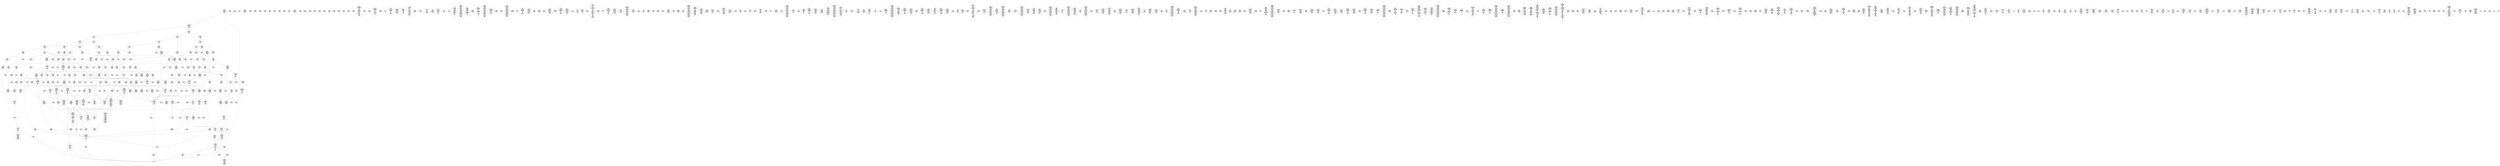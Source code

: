 /* Generated by GvGen v.1.0 (https://www.github.com/stricaud/gvgen) */

digraph G {
compound=true;
   node1 [label="[anywhere]"];
   node2 [label="# 0x0
PUSHX Data
PUSHX Data
MSTORE
PUSHX LogicData
CALLDATASIZE
LT
PUSHX Data
JUMPI
"];
   node3 [label="# 0xd
PUSHX Data
CALLDATALOAD
PUSHX BitData
SHR
PUSHX LogicData
GT
PUSHX Data
JUMPI
"];
   node4 [label="# 0x1e
PUSHX LogicData
GT
PUSHX Data
JUMPI
"];
   node5 [label="# 0x29
PUSHX LogicData
GT
PUSHX Data
JUMPI
"];
   node6 [label="# 0x34
PUSHX LogicData
EQ
PUSHX Data
JUMPI
"];
   node7 [label="# 0x3f
PUSHX LogicData
EQ
PUSHX Data
JUMPI
"];
   node8 [label="# 0x4a
PUSHX LogicData
EQ
PUSHX Data
JUMPI
"];
   node9 [label="# 0x55
PUSHX LogicData
EQ
PUSHX Data
JUMPI
"];
   node10 [label="# 0x60
PUSHX LogicData
EQ
PUSHX Data
JUMPI
"];
   node11 [label="# 0x6b
PUSHX LogicData
EQ
PUSHX Data
JUMPI
"];
   node12 [label="# 0x76
PUSHX Data
REVERT
"];
   node13 [label="# 0x7a
JUMPDEST
PUSHX LogicData
EQ
PUSHX Data
JUMPI
"];
   node14 [label="# 0x86
PUSHX LogicData
EQ
PUSHX Data
JUMPI
"];
   node15 [label="# 0x91
PUSHX LogicData
EQ
PUSHX Data
JUMPI
"];
   node16 [label="# 0x9c
PUSHX LogicData
EQ
PUSHX Data
JUMPI
"];
   node17 [label="# 0xa7
PUSHX LogicData
EQ
PUSHX Data
JUMPI
"];
   node18 [label="# 0xb2
PUSHX Data
REVERT
"];
   node19 [label="# 0xb6
JUMPDEST
PUSHX LogicData
GT
PUSHX Data
JUMPI
"];
   node20 [label="# 0xc2
PUSHX LogicData
EQ
PUSHX Data
JUMPI
"];
   node21 [label="# 0xcd
PUSHX LogicData
EQ
PUSHX Data
JUMPI
"];
   node22 [label="# 0xd8
PUSHX LogicData
EQ
PUSHX Data
JUMPI
"];
   node23 [label="# 0xe3
PUSHX LogicData
EQ
PUSHX Data
JUMPI
"];
   node24 [label="# 0xee
PUSHX LogicData
EQ
PUSHX Data
JUMPI
"];
   node25 [label="# 0xf9
PUSHX LogicData
EQ
PUSHX Data
JUMPI
"];
   node26 [label="# 0x104
PUSHX Data
REVERT
"];
   node27 [label="# 0x108
JUMPDEST
PUSHX LogicData
EQ
PUSHX Data
JUMPI
"];
   node28 [label="# 0x114
PUSHX LogicData
EQ
PUSHX Data
JUMPI
"];
   node29 [label="# 0x11f
PUSHX LogicData
EQ
PUSHX Data
JUMPI
"];
   node30 [label="# 0x12a
PUSHX LogicData
EQ
PUSHX Data
JUMPI
"];
   node31 [label="# 0x135
PUSHX LogicData
EQ
PUSHX Data
JUMPI
"];
   node32 [label="# 0x140
PUSHX Data
REVERT
"];
   node33 [label="# 0x144
JUMPDEST
PUSHX LogicData
GT
PUSHX Data
JUMPI
"];
   node34 [label="# 0x150
PUSHX LogicData
GT
PUSHX Data
JUMPI
"];
   node35 [label="# 0x15b
PUSHX LogicData
EQ
PUSHX Data
JUMPI
"];
   node36 [label="# 0x166
PUSHX LogicData
EQ
PUSHX Data
JUMPI
"];
   node37 [label="# 0x171
PUSHX LogicData
EQ
PUSHX Data
JUMPI
"];
   node38 [label="# 0x17c
PUSHX LogicData
EQ
PUSHX Data
JUMPI
"];
   node39 [label="# 0x187
PUSHX LogicData
EQ
PUSHX Data
JUMPI
"];
   node40 [label="# 0x192
PUSHX LogicData
EQ
PUSHX Data
JUMPI
"];
   node41 [label="# 0x19d
PUSHX Data
REVERT
"];
   node42 [label="# 0x1a1
JUMPDEST
PUSHX LogicData
EQ
PUSHX Data
JUMPI
"];
   node43 [label="# 0x1ad
PUSHX LogicData
EQ
PUSHX Data
JUMPI
"];
   node44 [label="# 0x1b8
PUSHX LogicData
EQ
PUSHX Data
JUMPI
"];
   node45 [label="# 0x1c3
PUSHX LogicData
EQ
PUSHX Data
JUMPI
"];
   node46 [label="# 0x1ce
PUSHX LogicData
EQ
PUSHX Data
JUMPI
"];
   node47 [label="# 0x1d9
PUSHX Data
REVERT
"];
   node48 [label="# 0x1dd
JUMPDEST
PUSHX LogicData
GT
PUSHX Data
JUMPI
"];
   node49 [label="# 0x1e9
PUSHX LogicData
EQ
PUSHX Data
JUMPI
"];
   node50 [label="# 0x1f4
PUSHX LogicData
EQ
PUSHX Data
JUMPI
"];
   node51 [label="# 0x1ff
PUSHX LogicData
EQ
PUSHX Data
JUMPI
"];
   node52 [label="# 0x20a
PUSHX LogicData
EQ
PUSHX Data
JUMPI
"];
   node53 [label="# 0x215
PUSHX LogicData
EQ
PUSHX Data
JUMPI
"];
   node54 [label="# 0x220
PUSHX Data
REVERT
"];
   node55 [label="# 0x224
JUMPDEST
PUSHX LogicData
EQ
PUSHX Data
JUMPI
"];
   node56 [label="# 0x230
PUSHX LogicData
EQ
PUSHX Data
JUMPI
"];
   node57 [label="# 0x23b
PUSHX LogicData
EQ
PUSHX Data
JUMPI
"];
   node58 [label="# 0x246
PUSHX LogicData
EQ
PUSHX Data
JUMPI
"];
   node59 [label="# 0x251
PUSHX LogicData
EQ
PUSHX Data
JUMPI
"];
   node60 [label="# 0x25c
JUMPDEST
PUSHX Data
REVERT
"];
   node61 [label="# 0x261
JUMPDEST
CALLVALUE
ISZERO
PUSHX Data
JUMPI
"];
   node62 [label="# 0x269
PUSHX Data
REVERT
"];
   node63 [label="# 0x26d
JUMPDEST
PUSHX Data
PUSHX Data
CALLDATASIZE
PUSHX Data
PUSHX Data
JUMP
"];
   node64 [label="# 0x27c
JUMPDEST
PUSHX Data
JUMP
"];
   node65 [label="# 0x281
JUMPDEST
PUSHX MemData
MLOAD
ISZERO
ISZERO
MSTORE
PUSHX ArithData
ADD
"];
   node66 [label="# 0x28d
JUMPDEST
PUSHX MemData
MLOAD
SUB
RETURN
"];
   node67 [label="# 0x296
JUMPDEST
CALLVALUE
ISZERO
PUSHX Data
JUMPI
"];
   node68 [label="# 0x29e
PUSHX Data
REVERT
"];
   node69 [label="# 0x2a2
JUMPDEST
PUSHX Data
PUSHX Data
CALLDATASIZE
PUSHX Data
PUSHX Data
JUMP
"];
   node70 [label="# 0x2b1
JUMPDEST
PUSHX Data
JUMP
"];
   node71 [label="# 0x2b6
JUMPDEST
STOP
"];
   node72 [label="# 0x2b8
JUMPDEST
CALLVALUE
ISZERO
PUSHX Data
JUMPI
"];
   node73 [label="# 0x2c0
PUSHX Data
REVERT
"];
   node74 [label="# 0x2c4
JUMPDEST
PUSHX Data
PUSHX Data
JUMP
"];
   node75 [label="# 0x2cd
JUMPDEST
PUSHX MemData
MLOAD
PUSHX Data
PUSHX Data
JUMP
"];
   node76 [label="# 0x2da
JUMPDEST
CALLVALUE
ISZERO
PUSHX Data
JUMPI
"];
   node77 [label="# 0x2e2
PUSHX Data
REVERT
"];
   node78 [label="# 0x2e6
JUMPDEST
PUSHX Data
PUSHX Data
CALLDATASIZE
PUSHX Data
PUSHX Data
JUMP
"];
   node79 [label="# 0x2f5
JUMPDEST
PUSHX Data
JUMP
"];
   node80 [label="# 0x2fa
JUMPDEST
PUSHX MemData
MLOAD
PUSHX ArithData
PUSHX BitData
PUSHX BitData
SHL
SUB
AND
MSTORE
PUSHX ArithData
ADD
PUSHX Data
JUMP
"];
   node81 [label="# 0x312
JUMPDEST
CALLVALUE
ISZERO
PUSHX Data
JUMPI
"];
   node82 [label="# 0x31a
PUSHX Data
REVERT
"];
   node83 [label="# 0x31e
JUMPDEST
PUSHX Data
PUSHX Data
CALLDATASIZE
PUSHX Data
PUSHX Data
JUMP
"];
   node84 [label="# 0x32d
JUMPDEST
PUSHX Data
JUMP
"];
   node85 [label="# 0x332
JUMPDEST
CALLVALUE
ISZERO
PUSHX Data
JUMPI
"];
   node86 [label="# 0x33a
PUSHX Data
REVERT
"];
   node87 [label="# 0x33e
JUMPDEST
PUSHX Data
PUSHX Data
CALLDATASIZE
PUSHX Data
PUSHX Data
JUMP
"];
   node88 [label="# 0x34d
JUMPDEST
PUSHX Data
JUMP
"];
   node89 [label="# 0x352
JUMPDEST
CALLVALUE
ISZERO
PUSHX Data
JUMPI
"];
   node90 [label="# 0x35a
PUSHX Data
REVERT
"];
   node91 [label="# 0x35e
JUMPDEST
PUSHX StorData
SLOAD
"];
   node92 [label="# 0x363
JUMPDEST
PUSHX MemData
MLOAD
MSTORE
PUSHX ArithData
ADD
PUSHX Data
JUMP
"];
   node93 [label="# 0x371
JUMPDEST
CALLVALUE
ISZERO
PUSHX Data
JUMPI
"];
   node94 [label="# 0x379
PUSHX Data
REVERT
"];
   node95 [label="# 0x37d
JUMPDEST
PUSHX Data
PUSHX StorData
SLOAD
JUMP
"];
   node96 [label="# 0x387
JUMPDEST
CALLVALUE
ISZERO
PUSHX Data
JUMPI
"];
   node97 [label="# 0x38f
PUSHX Data
REVERT
"];
   node98 [label="# 0x393
JUMPDEST
PUSHX Data
PUSHX Data
CALLDATASIZE
PUSHX Data
PUSHX Data
JUMP
"];
   node99 [label="# 0x3a2
JUMPDEST
PUSHX Data
JUMP
"];
   node100 [label="# 0x3a7
JUMPDEST
CALLVALUE
ISZERO
PUSHX Data
JUMPI
"];
   node101 [label="# 0x3af
PUSHX Data
REVERT
"];
   node102 [label="# 0x3b3
JUMPDEST
PUSHX Data
PUSHX Data
CALLDATASIZE
PUSHX Data
PUSHX Data
JUMP
"];
   node103 [label="# 0x3c2
JUMPDEST
PUSHX Data
JUMP
"];
   node104 [label="# 0x3c7
JUMPDEST
CALLVALUE
ISZERO
PUSHX Data
JUMPI
"];
   node105 [label="# 0x3cf
PUSHX Data
REVERT
"];
   node106 [label="# 0x3d3
JUMPDEST
PUSHX Data
PUSHX Data
CALLDATASIZE
PUSHX Data
PUSHX Data
JUMP
"];
   node107 [label="# 0x3e2
JUMPDEST
PUSHX Data
JUMP
"];
   node108 [label="# 0x3e7
JUMPDEST
CALLVALUE
ISZERO
PUSHX Data
JUMPI
"];
   node109 [label="# 0x3ef
PUSHX Data
REVERT
"];
   node110 [label="# 0x3f3
JUMPDEST
PUSHX Data
PUSHX Data
CALLDATASIZE
PUSHX Data
PUSHX Data
JUMP
"];
   node111 [label="# 0x402
JUMPDEST
PUSHX Data
JUMP
"];
   node112 [label="# 0x407
JUMPDEST
CALLVALUE
ISZERO
PUSHX Data
JUMPI
"];
   node113 [label="# 0x40f
PUSHX Data
REVERT
"];
   node114 [label="# 0x413
JUMPDEST
PUSHX Data
PUSHX Data
JUMP
"];
   node115 [label="# 0x41c
JUMPDEST
CALLVALUE
ISZERO
PUSHX Data
JUMPI
"];
   node116 [label="# 0x424
PUSHX Data
REVERT
"];
   node117 [label="# 0x428
JUMPDEST
PUSHX Data
PUSHX Data
CALLDATASIZE
PUSHX Data
PUSHX Data
JUMP
"];
   node118 [label="# 0x437
JUMPDEST
PUSHX Data
JUMP
"];
   node119 [label="# 0x43c
JUMPDEST
CALLVALUE
ISZERO
PUSHX Data
JUMPI
"];
   node120 [label="# 0x444
PUSHX Data
REVERT
"];
   node121 [label="# 0x448
JUMPDEST
PUSHX Data
PUSHX Data
CALLDATASIZE
PUSHX Data
PUSHX Data
JUMP
"];
   node122 [label="# 0x457
JUMPDEST
PUSHX Data
JUMP
"];
   node123 [label="# 0x45c
JUMPDEST
PUSHX MemData
MLOAD
PUSHX Data
PUSHX Data
JUMP
"];
   node124 [label="# 0x469
JUMPDEST
CALLVALUE
ISZERO
PUSHX Data
JUMPI
"];
   node125 [label="# 0x471
PUSHX Data
REVERT
"];
   node126 [label="# 0x475
JUMPDEST
PUSHX Data
PUSHX Data
CALLDATASIZE
PUSHX Data
PUSHX Data
JUMP
"];
   node127 [label="# 0x484
JUMPDEST
PUSHX Data
JUMP
"];
   node128 [label="# 0x489
JUMPDEST
CALLVALUE
ISZERO
PUSHX Data
JUMPI
"];
   node129 [label="# 0x491
PUSHX Data
REVERT
"];
   node130 [label="# 0x495
JUMPDEST
PUSHX StorData
SLOAD
PUSHX Data
PUSHX Data
DIV
PUSHX BitData
AND
JUMP
"];
   node131 [label="# 0x4a8
JUMPDEST
CALLVALUE
ISZERO
PUSHX Data
JUMPI
"];
   node132 [label="# 0x4b0
PUSHX Data
REVERT
"];
   node133 [label="# 0x4b4
JUMPDEST
PUSHX Data
PUSHX Data
CALLDATASIZE
PUSHX Data
PUSHX Data
JUMP
"];
   node134 [label="# 0x4c3
JUMPDEST
PUSHX Data
JUMP
"];
   node135 [label="# 0x4c8
JUMPDEST
CALLVALUE
ISZERO
PUSHX Data
JUMPI
"];
   node136 [label="# 0x4d0
PUSHX Data
REVERT
"];
   node137 [label="# 0x4d4
JUMPDEST
PUSHX StorData
SLOAD
PUSHX Data
PUSHX BitData
AND
JUMP
"];
   node138 [label="# 0x4e2
JUMPDEST
CALLVALUE
ISZERO
PUSHX Data
JUMPI
"];
   node139 [label="# 0x4ea
PUSHX Data
REVERT
"];
   node140 [label="# 0x4ee
JUMPDEST
PUSHX Data
PUSHX Data
CALLDATASIZE
PUSHX Data
PUSHX Data
JUMP
"];
   node141 [label="# 0x4fd
JUMPDEST
PUSHX Data
JUMP
"];
   node142 [label="# 0x502
JUMPDEST
CALLVALUE
ISZERO
PUSHX Data
JUMPI
"];
   node143 [label="# 0x50a
PUSHX Data
REVERT
"];
   node144 [label="# 0x50e
JUMPDEST
PUSHX Data
PUSHX StorData
SLOAD
JUMP
"];
   node145 [label="# 0x518
JUMPDEST
CALLVALUE
ISZERO
PUSHX Data
JUMPI
"];
   node146 [label="# 0x520
PUSHX Data
REVERT
"];
   node147 [label="# 0x524
JUMPDEST
PUSHX Data
PUSHX Data
JUMP
"];
   node148 [label="# 0x52d
JUMPDEST
CALLVALUE
ISZERO
PUSHX Data
JUMPI
"];
   node149 [label="# 0x535
PUSHX Data
REVERT
"];
   node150 [label="# 0x539
JUMPDEST
PUSHX Data
PUSHX StorData
SLOAD
JUMP
"];
   node151 [label="# 0x543
JUMPDEST
CALLVALUE
ISZERO
PUSHX Data
JUMPI
"];
   node152 [label="# 0x54b
PUSHX Data
REVERT
"];
   node153 [label="# 0x54f
JUMPDEST
PUSHX Data
PUSHX Data
CALLDATASIZE
PUSHX Data
PUSHX Data
JUMP
"];
   node154 [label="# 0x55e
JUMPDEST
PUSHX Data
JUMP
"];
   node155 [label="# 0x563
JUMPDEST
CALLVALUE
ISZERO
PUSHX Data
JUMPI
"];
   node156 [label="# 0x56b
PUSHX Data
REVERT
"];
   node157 [label="# 0x56f
JUMPDEST
PUSHX Data
PUSHX Data
JUMP
"];
   node158 [label="# 0x578
JUMPDEST
CALLVALUE
ISZERO
PUSHX Data
JUMPI
"];
   node159 [label="# 0x580
PUSHX Data
REVERT
"];
   node160 [label="# 0x584
JUMPDEST
PUSHX Data
PUSHX Data
CALLDATASIZE
PUSHX Data
PUSHX Data
JUMP
"];
   node161 [label="# 0x593
JUMPDEST
PUSHX Data
JUMP
"];
   node162 [label="# 0x598
JUMPDEST
CALLVALUE
ISZERO
PUSHX Data
JUMPI
"];
   node163 [label="# 0x5a0
PUSHX Data
REVERT
"];
   node164 [label="# 0x5a4
JUMPDEST
PUSHX Data
PUSHX Data
CALLDATASIZE
PUSHX Data
PUSHX Data
JUMP
"];
   node165 [label="# 0x5b3
JUMPDEST
PUSHX Data
JUMP
"];
   node166 [label="# 0x5b8
JUMPDEST
CALLVALUE
ISZERO
PUSHX Data
JUMPI
"];
   node167 [label="# 0x5c0
PUSHX Data
REVERT
"];
   node168 [label="# 0x5c4
JUMPDEST
PUSHX StorData
SLOAD
PUSHX ArithData
PUSHX BitData
PUSHX BitData
SHL
SUB
AND
PUSHX Data
JUMP
"];
   node169 [label="# 0x5d6
JUMPDEST
CALLVALUE
ISZERO
PUSHX Data
JUMPI
"];
   node170 [label="# 0x5de
PUSHX Data
REVERT
"];
   node171 [label="# 0x5e2
JUMPDEST
PUSHX Data
PUSHX Data
JUMP
"];
   node172 [label="# 0x5eb
JUMPDEST
CALLVALUE
ISZERO
PUSHX Data
JUMPI
"];
   node173 [label="# 0x5f3
PUSHX Data
REVERT
"];
   node174 [label="# 0x5f7
JUMPDEST
PUSHX Data
PUSHX Data
CALLDATASIZE
PUSHX Data
PUSHX Data
JUMP
"];
   node175 [label="# 0x606
JUMPDEST
PUSHX Data
JUMP
"];
   node176 [label="# 0x60b
JUMPDEST
CALLVALUE
ISZERO
PUSHX Data
JUMPI
"];
   node177 [label="# 0x613
PUSHX Data
REVERT
"];
   node178 [label="# 0x617
JUMPDEST
PUSHX StorData
SLOAD
PUSHX Data
PUSHX Data
DIV
PUSHX BitData
AND
JUMP
"];
   node179 [label="# 0x62b
JUMPDEST
PUSHX Data
PUSHX Data
CALLDATASIZE
PUSHX Data
PUSHX Data
JUMP
"];
   node180 [label="# 0x639
JUMPDEST
PUSHX Data
JUMP
"];
   node181 [label="# 0x63e
JUMPDEST
CALLVALUE
ISZERO
PUSHX Data
JUMPI
"];
   node182 [label="# 0x646
PUSHX Data
REVERT
"];
   node183 [label="# 0x64a
JUMPDEST
PUSHX Data
PUSHX Data
CALLDATASIZE
PUSHX Data
PUSHX Data
JUMP
"];
   node184 [label="# 0x659
JUMPDEST
PUSHX Data
JUMP
"];
   node185 [label="# 0x65e
JUMPDEST
CALLVALUE
ISZERO
PUSHX Data
JUMPI
"];
   node186 [label="# 0x666
PUSHX Data
REVERT
"];
   node187 [label="# 0x66a
JUMPDEST
PUSHX Data
PUSHX Data
JUMP
"];
   node188 [label="# 0x673
JUMPDEST
CALLVALUE
ISZERO
PUSHX Data
JUMPI
"];
   node189 [label="# 0x67b
PUSHX Data
REVERT
"];
   node190 [label="# 0x67f
JUMPDEST
PUSHX Data
PUSHX Data
CALLDATASIZE
PUSHX Data
PUSHX Data
JUMP
"];
   node191 [label="# 0x68e
JUMPDEST
PUSHX Data
JUMP
"];
   node192 [label="# 0x693
JUMPDEST
CALLVALUE
ISZERO
PUSHX Data
JUMPI
"];
   node193 [label="# 0x69b
PUSHX Data
REVERT
"];
   node194 [label="# 0x69f
JUMPDEST
PUSHX Data
PUSHX Data
JUMP
"];
   node195 [label="# 0x6a8
JUMPDEST
CALLVALUE
ISZERO
PUSHX Data
JUMPI
"];
   node196 [label="# 0x6b0
PUSHX Data
REVERT
"];
   node197 [label="# 0x6b4
JUMPDEST
PUSHX Data
PUSHX Data
CALLDATASIZE
PUSHX Data
PUSHX Data
JUMP
"];
   node198 [label="# 0x6c3
JUMPDEST
PUSHX Data
JUMP
"];
   node199 [label="# 0x6c8
JUMPDEST
CALLVALUE
ISZERO
PUSHX Data
JUMPI
"];
   node200 [label="# 0x6d0
PUSHX Data
REVERT
"];
   node201 [label="# 0x6d4
JUMPDEST
PUSHX Data
PUSHX StorData
SLOAD
JUMP
"];
   node202 [label="# 0x6de
JUMPDEST
CALLVALUE
ISZERO
PUSHX Data
JUMPI
"];
   node203 [label="# 0x6e6
PUSHX Data
REVERT
"];
   node204 [label="# 0x6ea
JUMPDEST
PUSHX Data
PUSHX StorData
SLOAD
JUMP
"];
   node205 [label="# 0x6f4
JUMPDEST
CALLVALUE
ISZERO
PUSHX Data
JUMPI
"];
   node206 [label="# 0x6fc
PUSHX Data
REVERT
"];
   node207 [label="# 0x700
JUMPDEST
PUSHX Data
PUSHX Data
CALLDATASIZE
PUSHX Data
PUSHX Data
JUMP
"];
   node208 [label="# 0x70f
JUMPDEST
PUSHX Data
JUMP
"];
   node209 [label="# 0x714
JUMPDEST
CALLVALUE
ISZERO
PUSHX Data
JUMPI
"];
   node210 [label="# 0x71c
PUSHX Data
REVERT
"];
   node211 [label="# 0x720
JUMPDEST
PUSHX Data
PUSHX Data
CALLDATASIZE
PUSHX Data
PUSHX Data
JUMP
"];
   node212 [label="# 0x72f
JUMPDEST
PUSHX ArithData
PUSHX BitData
PUSHX BitData
SHL
SUB
AND
PUSHX Data
MSTORE
PUSHX Data
PUSHX Data
MSTORE
PUSHX Data
SHA3
AND
MSTORE
MSTORE
SHA3
SLOAD
PUSHX BitData
AND
JUMP
"];
   node213 [label="# 0x75d
JUMPDEST
CALLVALUE
ISZERO
PUSHX Data
JUMPI
"];
   node214 [label="# 0x765
PUSHX Data
REVERT
"];
   node215 [label="# 0x769
JUMPDEST
PUSHX Data
PUSHX Data
CALLDATASIZE
PUSHX Data
PUSHX Data
JUMP
"];
   node216 [label="# 0x778
JUMPDEST
PUSHX Data
JUMP
"];
   node217 [label="# 0x77d
JUMPDEST
CALLVALUE
ISZERO
PUSHX Data
JUMPI
"];
   node218 [label="# 0x785
PUSHX Data
REVERT
"];
   node219 [label="# 0x789
JUMPDEST
PUSHX Data
PUSHX Data
CALLDATASIZE
PUSHX Data
PUSHX Data
JUMP
"];
   node220 [label="# 0x798
JUMPDEST
PUSHX Data
JUMP
"];
   node221 [label="# 0x79d
JUMPDEST
PUSHX Data
PUSHX ArithData
PUSHX BitData
PUSHX BitData
SHL
SUB
NOT
AND
PUSHX BitData
PUSHX BitData
SHL
EQ
PUSHX Data
JUMPI
"];
   node222 [label="# 0x7b9
PUSHX Data
PUSHX Data
JUMP
"];
   node223 [label="# 0x7c2
JUMPDEST
JUMP
"];
   node224 [label="# 0x7c8
JUMPDEST
PUSHX StorData
SLOAD
PUSHX ArithData
PUSHX BitData
PUSHX BitData
SHL
SUB
AND
CALLER
EQ
PUSHX Data
JUMPI
"];
   node225 [label="# 0x7db
PUSHX MemData
MLOAD
PUSHX BitData
PUSHX BitData
SHL
MSTORE
PUSHX ArithData
ADD
PUSHX Data
PUSHX Data
JUMP
"];
   node226 [label="# 0x7f2
JUMPDEST
PUSHX MemData
MLOAD
SUB
REVERT
"];
   node227 [label="# 0x7fb
JUMPDEST
PUSHX StorData
SLOAD
PUSHX BitData
NOT
AND
ISZERO
ISZERO
OR
SSTORE
JUMP
"];
   node228 [label="# 0x80e
JUMPDEST
PUSHX Data
PUSHX StorData
SLOAD
PUSHX Data
PUSHX Data
JUMP
"];
   node229 [label="# 0x81d
JUMPDEST
PUSHX ArithData
ADD
PUSHX ArithData
DIV
MUL
PUSHX ArithData
ADD
PUSHX MemData
MLOAD
ADD
PUSHX Data
MSTORE
MSTORE
PUSHX ArithData
ADD
SLOAD
PUSHX Data
PUSHX Data
JUMP
"];
   node230 [label="# 0x849
JUMPDEST
ISZERO
PUSHX Data
JUMPI
"];
   node231 [label="# 0x850
PUSHX LogicData
LT
PUSHX Data
JUMPI
"];
   node232 [label="# 0x858
PUSHX ArithData
SLOAD
DIV
MUL
MSTORE
PUSHX ArithData
ADD
PUSHX Data
JUMP
"];
   node233 [label="# 0x86b
JUMPDEST
ADD
PUSHX Data
MSTORE
PUSHX Data
PUSHX Data
SHA3
"];
   node234 [label="# 0x879
JUMPDEST
SLOAD
MSTORE
PUSHX ArithData
ADD
PUSHX ArithData
ADD
GT
PUSHX Data
JUMPI
"];
   node235 [label="# 0x88d
SUB
PUSHX BitData
AND
ADD
"];
   node236 [label="# 0x896
JUMPDEST
JUMP
"];
   node237 [label="# 0x8a0
JUMPDEST
PUSHX Data
MSTORE
PUSHX Data
PUSHX Data
MSTORE
PUSHX Data
SHA3
SLOAD
PUSHX ArithData
PUSHX BitData
PUSHX BitData
SHL
SUB
AND
PUSHX Data
JUMPI
"];
   node238 [label="# 0x8bd
PUSHX MemData
MLOAD
PUSHX BitData
PUSHX BitData
SHL
MSTORE
PUSHX Data
PUSHX ArithData
ADD
MSTORE
PUSHX Data
PUSHX ArithData
ADD
MSTORE
PUSHX Data
PUSHX ArithData
ADD
MSTORE
PUSHX BitData
PUSHX BitData
SHL
PUSHX ArithData
ADD
MSTORE
PUSHX ArithData
ADD
PUSHX Data
JUMP
"];
   node239 [label="# 0x919
JUMPDEST
PUSHX Data
MSTORE
PUSHX Data
PUSHX Data
MSTORE
PUSHX Data
SHA3
SLOAD
PUSHX ArithData
PUSHX BitData
PUSHX BitData
SHL
SUB
AND
JUMP
"];
   node240 [label="# 0x935
JUMPDEST
PUSHX Data
PUSHX Data
PUSHX Data
JUMP
"];
   node241 [label="# 0x940
JUMPDEST
PUSHX ArithData
PUSHX BitData
PUSHX BitData
SHL
SUB
AND
PUSHX ArithData
PUSHX BitData
PUSHX BitData
SHL
SUB
AND
EQ
ISZERO
PUSHX Data
JUMPI
"];
   node242 [label="# 0x95d
PUSHX MemData
MLOAD
PUSHX BitData
PUSHX BitData
SHL
MSTORE
PUSHX Data
PUSHX ArithData
ADD
MSTORE
PUSHX Data
PUSHX ArithData
ADD
MSTORE
PUSHX Data
PUSHX ArithData
ADD
MSTORE
PUSHX BitData
PUSHX BitData
SHL
PUSHX ArithData
ADD
MSTORE
PUSHX ArithData
ADD
PUSHX Data
JUMP
"];
   node243 [label="# 0x9ae
JUMPDEST
CALLER
PUSHX ArithData
PUSHX BitData
PUSHX BitData
SHL
SUB
AND
EQ
PUSHX Data
JUMPI
"];
   node244 [label="# 0x9c0
PUSHX Data
CALLER
PUSHX Data
JUMP
"];
   node245 [label="# 0x9ca
JUMPDEST
PUSHX Data
JUMPI
"];
   node246 [label="# 0x9cf
PUSHX MemData
MLOAD
PUSHX BitData
PUSHX BitData
SHL
MSTORE
PUSHX Data
PUSHX ArithData
ADD
MSTORE
PUSHX Data
PUSHX ArithData
ADD
MSTORE
PUSHX Data
PUSHX ArithData
ADD
MSTORE
PUSHX Data
PUSHX ArithData
ADD
MSTORE
PUSHX ArithData
ADD
PUSHX Data
JUMP
"];
   node247 [label="# 0xa3c
JUMPDEST
PUSHX Data
PUSHX Data
JUMP
"];
   node248 [label="# 0xa46
JUMPDEST
JUMP
"];
   node249 [label="# 0xa4b
JUMPDEST
PUSHX StorData
SLOAD
PUSHX ArithData
PUSHX BitData
PUSHX BitData
SHL
SUB
AND
CALLER
EQ
PUSHX Data
JUMPI
"];
   node250 [label="# 0xa5e
PUSHX MemData
MLOAD
PUSHX BitData
PUSHX BitData
SHL
MSTORE
PUSHX ArithData
ADD
PUSHX Data
PUSHX Data
JUMP
"];
   node251 [label="# 0xa75
JUMPDEST
PUSHX Data
SSTORE
JUMP
"];
   node252 [label="# 0xa7a
JUMPDEST
PUSHX Data
CALLER
PUSHX Data
JUMP
"];
   node253 [label="# 0xa84
JUMPDEST
PUSHX Data
JUMPI
"];
   node254 [label="# 0xa89
PUSHX MemData
MLOAD
PUSHX BitData
PUSHX BitData
SHL
MSTORE
PUSHX ArithData
ADD
PUSHX Data
PUSHX Data
JUMP
"];
   node255 [label="# 0xaa0
JUMPDEST
PUSHX Data
PUSHX Data
JUMP
"];
   node256 [label="# 0xaab
JUMPDEST
PUSHX StorData
SLOAD
PUSHX ArithData
PUSHX BitData
PUSHX BitData
SHL
SUB
AND
CALLER
EQ
PUSHX Data
JUMPI
"];
   node257 [label="# 0xabe
PUSHX MemData
MLOAD
PUSHX BitData
PUSHX BitData
SHL
MSTORE
PUSHX ArithData
ADD
PUSHX Data
PUSHX Data
JUMP
"];
   node258 [label="# 0xad5
JUMPDEST
PUSHX Data
"];
   node259 [label="# 0xad8
JUMPDEST
MLOAD
LT
ISZERO
PUSHX Data
JUMPI
"];
   node260 [label="# 0xae2
PUSHX Data
PUSHX Data
PUSHX Data
MLOAD
LT
PUSHX Data
JUMPI
"];
   node261 [label="# 0xaf2
PUSHX Data
PUSHX Data
JUMP
"];
   node262 [label="# 0xaf9
JUMPDEST
PUSHX ArithData
MUL
ADD
ADD
MLOAD
PUSHX ArithData
PUSHX BitData
PUSHX BitData
SHL
SUB
AND
MSTORE
ADD
MSTORE
PUSHX ArithData
ADD
PUSHX Data
SHA3
SLOAD
PUSHX BitData
NOT
AND
ISZERO
ISZERO
OR
SSTORE
PUSHX Data
PUSHX Data
JUMP
"];
   node263 [label="# 0xb35
JUMPDEST
PUSHX Data
JUMP
"];
   node264 [label="# 0xb3d
JUMPDEST
JUMP
"];
   node265 [label="# 0xb41
JUMPDEST
PUSHX StorData
SLOAD
PUSHX ArithData
PUSHX BitData
PUSHX BitData
SHL
SUB
AND
CALLER
EQ
PUSHX Data
JUMPI
"];
   node266 [label="# 0xb54
PUSHX MemData
MLOAD
PUSHX BitData
PUSHX BitData
SHL
MSTORE
PUSHX ArithData
ADD
PUSHX Data
PUSHX Data
JUMP
"];
   node267 [label="# 0xb6b
JUMPDEST
PUSHX StorData
SLOAD
GT
ISZERO
PUSHX Data
JUMPI
"];
   node268 [label="# 0xb76
PUSHX MemData
MLOAD
PUSHX BitData
PUSHX BitData
SHL
MSTORE
PUSHX Data
PUSHX ArithData
ADD
MSTORE
PUSHX Data
PUSHX ArithData
ADD
MSTORE
PUSHX Data
PUSHX ArithData
ADD
MSTORE
PUSHX ArithData
ADD
PUSHX Data
JUMP
"];
   node269 [label="# 0xbbd
JUMPDEST
PUSHX Data
PUSHX Data
PUSHX StorData
SLOAD
JUMP
"];
   node270 [label="# 0xbc8
JUMPDEST
PUSHX Data
"];
   node271 [label="# 0xbcd
JUMPDEST
GT
PUSHX Data
JUMPI
"];
   node272 [label="# 0xbd5
PUSHX Data
CALLER
PUSHX Data
PUSHX Data
JUMP
"];
   node273 [label="# 0xbe2
JUMPDEST
PUSHX Data
JUMP
"];
   node274 [label="# 0xbe7
JUMPDEST
PUSHX Data
PUSHX Data
JUMP
"];
   node275 [label="# 0xbf1
JUMPDEST
PUSHX Data
JUMP
"];
   node276 [label="# 0xbf9
JUMPDEST
PUSHX StorData
PUSHX Data
SLOAD
PUSHX Data
PUSHX Data
JUMP
"];
   node277 [label="# 0xc0c
JUMPDEST
SSTORE
JUMP
"];
   node278 [label="# 0xc15
JUMPDEST
PUSHX Data
PUSHX Data
PUSHX Data
JUMP
"];
   node279 [label="# 0xc20
JUMPDEST
LT
PUSHX Data
JUMPI
"];
   node280 [label="# 0xc27
PUSHX MemData
MLOAD
PUSHX BitData
PUSHX BitData
SHL
MSTORE
PUSHX Data
PUSHX ArithData
ADD
MSTORE
PUSHX Data
PUSHX ArithData
ADD
MSTORE
PUSHX Data
PUSHX ArithData
ADD
MSTORE
PUSHX BitData
PUSHX BitData
SHL
PUSHX ArithData
ADD
MSTORE
PUSHX ArithData
ADD
PUSHX Data
JUMP
"];
   node281 [label="# 0xc82
JUMPDEST
PUSHX ArithData
PUSHX BitData
PUSHX BitData
SHL
SUB
AND
PUSHX Data
MSTORE
PUSHX Data
PUSHX Data
MSTORE
PUSHX Data
SHA3
MSTORE
MSTORE
SHA3
SLOAD
JUMP
"];
   node282 [label="# 0xcab
JUMPDEST
PUSHX StorData
SLOAD
PUSHX ArithData
PUSHX BitData
PUSHX BitData
SHL
SUB
AND
CALLER
EQ
PUSHX Data
JUMPI
"];
   node283 [label="# 0xcbe
PUSHX MemData
MLOAD
PUSHX BitData
PUSHX BitData
SHL
MSTORE
PUSHX ArithData
ADD
PUSHX Data
PUSHX Data
JUMP
"];
   node284 [label="# 0xcd5
JUMPDEST
PUSHX StorData
SLOAD
PUSHX MemData
MLOAD
PUSHX ArithData
PUSHX BitData
PUSHX BitData
SHL
SUB
AND
SELFBALANCE
ISZERO
PUSHX ArithData
MUL
PUSHX Data
CALL
PUSHX Data
JUMPI
"];
   node285 [label="# 0xd02
PUSHX MemData
MLOAD
PUSHX BitData
PUSHX BitData
SHL
MSTORE
PUSHX Data
PUSHX ArithData
ADD
MSTORE
PUSHX Data
PUSHX ArithData
ADD
MSTORE
PUSHX BitData
PUSHX BitData
SHL
PUSHX ArithData
ADD
MSTORE
PUSHX ArithData
ADD
PUSHX Data
JUMP
"];
   node286 [label="# 0xd3b
JUMPDEST
JUMP
"];
   node287 [label="# 0xd3d
JUMPDEST
PUSHX Data
PUSHX MemData
MLOAD
PUSHX ArithData
ADD
PUSHX Data
MSTORE
PUSHX Data
MSTORE
PUSHX Data
JUMP
"];
   node288 [label="# 0xd58
JUMPDEST
PUSHX Data
PUSHX Data
PUSHX Data
PUSHX Data
JUMP
"];
   node289 [label="# 0xd65
JUMPDEST
PUSHX Data
PUSHX LogicData
GT
ISZERO
PUSHX Data
JUMPI
"];
   node290 [label="# 0xd7b
PUSHX Data
PUSHX Data
JUMP
"];
   node291 [label="# 0xd82
JUMPDEST
PUSHX MemData
MLOAD
MSTORE
PUSHX ArithData
MUL
PUSHX ArithData
ADD
ADD
PUSHX Data
MSTORE
ISZERO
PUSHX Data
JUMPI
"];
   node292 [label="# 0xd9c
PUSHX ArithData
ADD
PUSHX ArithData
MUL
CALLDATASIZE
CALLDATACOPY
ADD
"];
   node293 [label="# 0xdab
JUMPDEST
PUSHX Data
"];
   node294 [label="# 0xdb1
JUMPDEST
LT
ISZERO
PUSHX Data
JUMPI
"];
   node295 [label="# 0xdba
PUSHX Data
PUSHX Data
JUMP
"];
   node296 [label="# 0xdc3
JUMPDEST
MLOAD
LT
PUSHX Data
JUMPI
"];
   node297 [label="# 0xdce
PUSHX Data
PUSHX Data
JUMP
"];
   node298 [label="# 0xdd5
JUMPDEST
PUSHX ArithData
MUL
ADD
ADD
MSTORE
PUSHX Data
PUSHX Data
JUMP
"];
   node299 [label="# 0xdea
JUMPDEST
PUSHX Data
JUMP
"];
   node300 [label="# 0xdf2
JUMPDEST
JUMP
"];
   node301 [label="# 0xdfa
JUMPDEST
PUSHX Data
PUSHX Data
PUSHX StorData
SLOAD
JUMP
"];
   node302 [label="# 0xe05
JUMPDEST
LT
PUSHX Data
JUMPI
"];
   node303 [label="# 0xe0c
PUSHX MemData
MLOAD
PUSHX BitData
PUSHX BitData
SHL
MSTORE
PUSHX Data
PUSHX ArithData
ADD
MSTORE
PUSHX Data
PUSHX ArithData
ADD
MSTORE
PUSHX Data
PUSHX ArithData
ADD
MSTORE
PUSHX BitData
PUSHX BitData
SHL
PUSHX ArithData
ADD
MSTORE
PUSHX ArithData
ADD
PUSHX Data
JUMP
"];
   node304 [label="# 0xe68
JUMPDEST
PUSHX StorData
SLOAD
LT
PUSHX Data
JUMPI
"];
   node305 [label="# 0xe74
PUSHX Data
PUSHX Data
JUMP
"];
   node306 [label="# 0xe7b
JUMPDEST
PUSHX Data
MSTORE
PUSHX Data
PUSHX Data
SHA3
ADD
SLOAD
JUMP
"];
   node307 [label="# 0xe8d
JUMPDEST
PUSHX StorData
SLOAD
PUSHX ArithData
PUSHX BitData
PUSHX BitData
SHL
SUB
AND
CALLER
EQ
PUSHX Data
JUMPI
"];
   node308 [label="# 0xea0
PUSHX MemData
MLOAD
PUSHX BitData
PUSHX BitData
SHL
MSTORE
PUSHX ArithData
ADD
PUSHX Data
PUSHX Data
JUMP
"];
   node309 [label="# 0xeb7
JUMPDEST
MLOAD
PUSHX Data
PUSHX Data
PUSHX ArithData
ADD
PUSHX Data
JUMP
"];
   node310 [label="# 0xeca
JUMPDEST
PUSHX Data
MSTORE
PUSHX Data
PUSHX Data
MSTORE
PUSHX Data
SHA3
SLOAD
PUSHX ArithData
PUSHX BitData
PUSHX BitData
SHL
SUB
AND
PUSHX Data
JUMPI
"];
   node311 [label="# 0xee8
PUSHX MemData
MLOAD
PUSHX BitData
PUSHX BitData
SHL
MSTORE
PUSHX Data
PUSHX ArithData
ADD
MSTORE
PUSHX Data
PUSHX ArithData
ADD
MSTORE
PUSHX Data
PUSHX ArithData
ADD
MSTORE
PUSHX BitData
PUSHX BitData
SHL
PUSHX ArithData
ADD
MSTORE
PUSHX ArithData
ADD
PUSHX Data
JUMP
"];
   node312 [label="# 0xf41
JUMPDEST
PUSHX StorData
SLOAD
PUSHX Data
PUSHX Data
JUMP
"];
   node313 [label="# 0xf4e
JUMPDEST
PUSHX ArithData
ADD
PUSHX ArithData
DIV
MUL
PUSHX ArithData
ADD
PUSHX MemData
MLOAD
ADD
PUSHX Data
MSTORE
MSTORE
PUSHX ArithData
ADD
SLOAD
PUSHX Data
PUSHX Data
JUMP
"];
   node314 [label="# 0xf7a
JUMPDEST
ISZERO
PUSHX Data
JUMPI
"];
   node315 [label="# 0xf81
PUSHX LogicData
LT
PUSHX Data
JUMPI
"];
   node316 [label="# 0xf89
PUSHX ArithData
SLOAD
DIV
MUL
MSTORE
PUSHX ArithData
ADD
PUSHX Data
JUMP
"];
   node317 [label="# 0xf9c
JUMPDEST
ADD
PUSHX Data
MSTORE
PUSHX Data
PUSHX Data
SHA3
"];
   node318 [label="# 0xfaa
JUMPDEST
SLOAD
MSTORE
PUSHX ArithData
ADD
PUSHX ArithData
ADD
GT
PUSHX Data
JUMPI
"];
   node319 [label="# 0xfbe
SUB
PUSHX BitData
AND
ADD
"];
   node320 [label="# 0xfc7
JUMPDEST
JUMP
"];
   node321 [label="# 0xfcf
JUMPDEST
PUSHX Data
PUSHX ArithData
PUSHX BitData
PUSHX BitData
SHL
SUB
AND
PUSHX Data
JUMPI
"];
   node322 [label="# 0xfe0
PUSHX MemData
MLOAD
PUSHX BitData
PUSHX BitData
SHL
MSTORE
PUSHX Data
PUSHX ArithData
ADD
MSTORE
PUSHX Data
PUSHX ArithData
ADD
MSTORE
PUSHX Data
PUSHX ArithData
ADD
MSTORE
PUSHX BitData
PUSHX BitData
SHL
PUSHX ArithData
ADD
MSTORE
PUSHX ArithData
ADD
PUSHX Data
JUMP
"];
   node323 [label="# 0x103a
JUMPDEST
PUSHX ArithData
PUSHX BitData
PUSHX BitData
SHL
SUB
AND
PUSHX Data
MSTORE
PUSHX Data
PUSHX Data
MSTORE
PUSHX Data
SHA3
SLOAD
JUMP
"];
   node324 [label="# 0x1056
JUMPDEST
PUSHX StorData
SLOAD
PUSHX ArithData
PUSHX BitData
PUSHX BitData
SHL
SUB
AND
CALLER
EQ
PUSHX Data
JUMPI
"];
   node325 [label="# 0x1069
PUSHX MemData
MLOAD
PUSHX BitData
PUSHX BitData
SHL
MSTORE
PUSHX ArithData
ADD
PUSHX Data
PUSHX Data
JUMP
"];
   node326 [label="# 0x1080
JUMPDEST
PUSHX Data
PUSHX Data
PUSHX Data
JUMP
"];
   node327 [label="# 0x108a
JUMPDEST
PUSHX StorData
SLOAD
PUSHX ArithData
PUSHX BitData
PUSHX BitData
SHL
SUB
AND
CALLER
EQ
PUSHX Data
JUMPI
"];
   node328 [label="# 0x109d
PUSHX MemData
MLOAD
PUSHX BitData
PUSHX BitData
SHL
MSTORE
PUSHX ArithData
ADD
PUSHX Data
PUSHX Data
JUMP
"];
   node329 [label="# 0x10b4
JUMPDEST
PUSHX Data
SSTORE
JUMP
"];
   node330 [label="# 0x10b9
JUMPDEST
PUSHX StorData
SLOAD
PUSHX ArithData
PUSHX BitData
PUSHX BitData
SHL
SUB
AND
CALLER
EQ
PUSHX Data
JUMPI
"];
   node331 [label="# 0x10cc
PUSHX MemData
MLOAD
PUSHX BitData
PUSHX BitData
SHL
MSTORE
PUSHX ArithData
ADD
PUSHX Data
PUSHX Data
JUMP
"];
   node332 [label="# 0x10e3
JUMPDEST
PUSHX StorData
SLOAD
ISZERO
ISZERO
PUSHX ArithData
MUL
PUSHX BitData
NOT
AND
OR
SSTORE
JUMP
"];
   node333 [label="# 0x10ff
JUMPDEST
PUSHX Data
PUSHX StorData
SLOAD
PUSHX Data
PUSHX Data
JUMP
"];
   node334 [label="# 0x110e
JUMPDEST
PUSHX StorData
SLOAD
PUSHX ArithData
PUSHX BitData
PUSHX BitData
SHL
SUB
AND
CALLER
EQ
PUSHX Data
JUMPI
"];
   node335 [label="# 0x1121
PUSHX MemData
MLOAD
PUSHX BitData
PUSHX BitData
SHL
MSTORE
PUSHX ArithData
ADD
PUSHX Data
PUSHX Data
JUMP
"];
   node336 [label="# 0x1138
JUMPDEST
PUSHX Data
"];
   node337 [label="# 0x113b
JUMPDEST
MLOAD
LT
ISZERO
PUSHX Data
JUMPI
"];
   node338 [label="# 0x1145
PUSHX Data
PUSHX Data
PUSHX Data
MLOAD
LT
PUSHX Data
JUMPI
"];
   node339 [label="# 0x1155
PUSHX Data
PUSHX Data
JUMP
"];
   node340 [label="# 0x115c
JUMPDEST
PUSHX ArithData
MUL
ADD
ADD
MLOAD
PUSHX ArithData
PUSHX BitData
PUSHX BitData
SHL
SUB
AND
MSTORE
ADD
MSTORE
PUSHX ArithData
ADD
PUSHX Data
SHA3
SLOAD
PUSHX BitData
NOT
AND
ISZERO
ISZERO
OR
SSTORE
PUSHX Data
PUSHX Data
JUMP
"];
   node341 [label="# 0x1198
JUMPDEST
PUSHX Data
JUMP
"];
   node342 [label="# 0x11a0
JUMPDEST
PUSHX LogicData
PUSHX StorData
SLOAD
EQ
ISZERO
PUSHX Data
JUMPI
"];
   node343 [label="# 0x11ac
PUSHX MemData
MLOAD
PUSHX BitData
PUSHX BitData
SHL
MSTORE
PUSHX Data
PUSHX ArithData
ADD
MSTORE
PUSHX Data
PUSHX ArithData
ADD
MSTORE
PUSHX Data
PUSHX ArithData
ADD
MSTORE
PUSHX ArithData
ADD
PUSHX Data
JUMP
"];
   node344 [label="# 0x11f3
JUMPDEST
PUSHX Data
PUSHX Data
SSTORE
PUSHX StorData
SLOAD
PUSHX BitData
AND
ISZERO
PUSHX Data
JUMPI
"];
   node345 [label="# 0x1204
PUSHX MemData
MLOAD
PUSHX BitData
PUSHX BitData
SHL
MSTORE
PUSHX Data
PUSHX ArithData
ADD
MSTORE
PUSHX Data
PUSHX ArithData
ADD
MSTORE
PUSHX BitData
PUSHX BitData
SHL
PUSHX ArithData
ADD
MSTORE
PUSHX ArithData
ADD
PUSHX Data
JUMP
"];
   node346 [label="# 0x1241
JUMPDEST
PUSHX Data
PUSHX Data
PUSHX StorData
SLOAD
JUMP
"];
   node347 [label="# 0x124c
JUMPDEST
PUSHX LogicData
GT
PUSHX Data
JUMPI
"];
   node348 [label="# 0x1257
PUSHX MemData
MLOAD
PUSHX BitData
PUSHX BitData
SHL
MSTORE
PUSHX Data
PUSHX ArithData
ADD
MSTORE
PUSHX Data
PUSHX ArithData
ADD
MSTORE
PUSHX Data
PUSHX ArithData
ADD
MSTORE
PUSHX ArithData
ADD
PUSHX Data
JUMP
"];
   node349 [label="# 0x129e
JUMPDEST
PUSHX StorData
SLOAD
PUSHX Data
DIV
PUSHX BitData
AND
ISZERO
PUSHX Data
JUMPI
"];
   node350 [label="# 0x12b0
CALLER
PUSHX Data
MSTORE
PUSHX Data
PUSHX Data
MSTORE
PUSHX Data
SHA3
SLOAD
PUSHX BitData
AND
PUSHX Data
JUMPI
"];
   node351 [label="# 0x12c8
CALLER
PUSHX Data
MSTORE
PUSHX Data
PUSHX Data
MSTORE
PUSHX Data
SHA3
SLOAD
PUSHX BitData
AND
"];
   node352 [label="# 0x12dc
JUMPDEST
PUSHX Data
JUMPI
"];
   node353 [label="# 0x12e1
PUSHX MemData
MLOAD
PUSHX BitData
PUSHX BitData
SHL
MSTORE
PUSHX Data
PUSHX ArithData
ADD
MSTORE
PUSHX Data
PUSHX ArithData
ADD
MSTORE
PUSHX Data
PUSHX ArithData
ADD
MSTORE
PUSHX ArithData
ADD
PUSHX Data
JUMP
"];
   node354 [label="# 0x1328
JUMPDEST
CALLER
PUSHX Data
MSTORE
PUSHX Data
PUSHX Data
MSTORE
PUSHX Data
SHA3
SLOAD
PUSHX BitData
AND
ISZERO
PUSHX Data
JUMPI
"];
   node355 [label="# 0x1341
PUSHX StorData
SLOAD
GT
ISZERO
PUSHX Data
JUMPI
"];
   node356 [label="# 0x134b
PUSHX MemData
MLOAD
PUSHX BitData
PUSHX BitData
SHL
MSTORE
PUSHX Data
PUSHX ArithData
ADD
MSTORE
PUSHX Data
PUSHX ArithData
ADD
MSTORE
PUSHX Data
PUSHX ArithData
ADD
MSTORE
PUSHX ArithData
ADD
PUSHX Data
JUMP
"];
   node357 [label="# 0x1392
JUMPDEST
PUSHX StorData
SLOAD
CALLER
PUSHX Data
MSTORE
PUSHX Data
PUSHX Data
MSTORE
PUSHX Data
SHA3
SLOAD
PUSHX Data
PUSHX Data
JUMP
"];
   node358 [label="# 0x13b0
JUMPDEST
GT
ISZERO
PUSHX Data
JUMPI
"];
   node359 [label="# 0x13b7
PUSHX MemData
MLOAD
PUSHX BitData
PUSHX BitData
SHL
MSTORE
PUSHX Data
PUSHX ArithData
ADD
MSTORE
PUSHX Data
PUSHX ArithData
ADD
MSTORE
PUSHX Data
PUSHX ArithData
ADD
MSTORE
PUSHX ArithData
ADD
PUSHX Data
JUMP
"];
   node360 [label="# 0x13fe
JUMPDEST
PUSHX Data
JUMP
"];
   node361 [label="# 0x1403
JUMPDEST
PUSHX StorData
SLOAD
GT
ISZERO
PUSHX Data
JUMPI
"];
   node362 [label="# 0x140e
PUSHX MemData
MLOAD
PUSHX BitData
PUSHX BitData
SHL
MSTORE
PUSHX ArithData
ADD
PUSHX Data
PUSHX Data
JUMP
"];
   node363 [label="# 0x1425
JUMPDEST
PUSHX StorData
SLOAD
CALLER
PUSHX Data
MSTORE
PUSHX Data
PUSHX Data
MSTORE
PUSHX Data
SHA3
SLOAD
PUSHX Data
PUSHX Data
JUMP
"];
   node364 [label="# 0x1443
JUMPDEST
GT
ISZERO
PUSHX Data
JUMPI
"];
   node365 [label="# 0x144a
PUSHX MemData
MLOAD
PUSHX BitData
PUSHX BitData
SHL
MSTORE
PUSHX ArithData
ADD
PUSHX Data
PUSHX Data
JUMP
"];
   node366 [label="# 0x1461
JUMPDEST
PUSHX StorData
SLOAD
GT
ISZERO
PUSHX Data
JUMPI
"];
   node367 [label="# 0x146c
PUSHX MemData
MLOAD
PUSHX BitData
PUSHX BitData
SHL
MSTORE
PUSHX ArithData
ADD
PUSHX Data
PUSHX Data
JUMP
"];
   node368 [label="# 0x1483
JUMPDEST
PUSHX StorData
SLOAD
CALLER
PUSHX Data
MSTORE
PUSHX Data
PUSHX Data
MSTORE
PUSHX Data
SHA3
SLOAD
PUSHX Data
PUSHX Data
JUMP
"];
   node369 [label="# 0x14a1
JUMPDEST
GT
ISZERO
PUSHX Data
JUMPI
"];
   node370 [label="# 0x14a8
PUSHX MemData
MLOAD
PUSHX BitData
PUSHX BitData
SHL
MSTORE
PUSHX ArithData
ADD
PUSHX Data
PUSHX Data
JUMP
"];
   node371 [label="# 0x14bf
JUMPDEST
PUSHX StorData
SLOAD
PUSHX StorData
SLOAD
PUSHX Data
PUSHX Data
JUMP
"];
   node372 [label="# 0x14cf
JUMPDEST
PUSHX Data
PUSHX Data
JUMP
"];
   node373 [label="# 0x14d9
JUMPDEST
GT
ISZERO
PUSHX Data
JUMPI
"];
   node374 [label="# 0x14e0
PUSHX MemData
MLOAD
PUSHX BitData
PUSHX BitData
SHL
MSTORE
PUSHX Data
PUSHX ArithData
ADD
MSTORE
PUSHX Data
PUSHX ArithData
ADD
MSTORE
PUSHX BitData
PUSHX BitData
SHL
PUSHX ArithData
ADD
MSTORE
PUSHX ArithData
ADD
PUSHX Data
JUMP
"];
   node375 [label="# 0x151c
JUMPDEST
PUSHX StorData
SLOAD
PUSHX ArithData
PUSHX BitData
PUSHX BitData
SHL
SUB
AND
CALLER
EQ
PUSHX Data
JUMPI
"];
   node376 [label="# 0x152f
PUSHX StorData
SLOAD
PUSHX Data
PUSHX Data
JUMP
"];
   node377 [label="# 0x153c
JUMPDEST
CALLVALUE
LT
ISZERO
PUSHX Data
JUMPI
"];
   node378 [label="# 0x1544
PUSHX MemData
MLOAD
PUSHX BitData
PUSHX BitData
SHL
MSTORE
PUSHX Data
PUSHX ArithData
ADD
MSTORE
PUSHX Data
PUSHX ArithData
ADD
MSTORE
PUSHX Data
PUSHX ArithData
ADD
MSTORE
PUSHX ArithData
ADD
PUSHX Data
JUMP
"];
   node379 [label="# 0x158b
JUMPDEST
PUSHX Data
"];
   node380 [label="# 0x158e
JUMPDEST
GT
PUSHX Data
JUMPI
"];
   node381 [label="# 0x1596
PUSHX Data
CALLER
PUSHX Data
PUSHX Data
JUMP
"];
   node382 [label="# 0x15a3
JUMPDEST
PUSHX Data
PUSHX Data
JUMP
"];
   node383 [label="# 0x15ad
JUMPDEST
PUSHX Data
JUMP
"];
   node384 [label="# 0x15b5
JUMPDEST
CALLER
PUSHX Data
MSTORE
PUSHX Data
PUSHX Data
MSTORE
PUSHX Data
SHA3
SLOAD
PUSHX Data
PUSHX Data
JUMP
"];
   node385 [label="# 0x15d5
JUMPDEST
SSTORE
PUSHX Data
PUSHX Data
SSTORE
JUMP
"];
   node386 [label="# 0x15e3
JUMPDEST
PUSHX Data
CALLER
PUSHX Data
JUMP
"];
   node387 [label="# 0x15ee
JUMPDEST
PUSHX StorData
SLOAD
PUSHX ArithData
PUSHX BitData
PUSHX BitData
SHL
SUB
AND
CALLER
EQ
PUSHX Data
JUMPI
"];
   node388 [label="# 0x1601
PUSHX MemData
MLOAD
PUSHX BitData
PUSHX BitData
SHL
MSTORE
PUSHX ArithData
ADD
PUSHX Data
PUSHX Data
JUMP
"];
   node389 [label="# 0x1618
JUMPDEST
PUSHX StorData
SLOAD
PUSHX BitData
NOT
AND
PUSHX BitData
OR
SSTORE
JUMP
"];
   node390 [label="# 0x1629
JUMPDEST
PUSHX Data
CALLER
PUSHX Data
JUMP
"];
   node391 [label="# 0x1633
JUMPDEST
PUSHX Data
JUMPI
"];
   node392 [label="# 0x1638
PUSHX MemData
MLOAD
PUSHX BitData
PUSHX BitData
SHL
MSTORE
PUSHX ArithData
ADD
PUSHX Data
PUSHX Data
JUMP
"];
   node393 [label="# 0x164f
JUMPDEST
PUSHX Data
PUSHX Data
JUMP
"];
   node394 [label="# 0x165b
JUMPDEST
JUMP
"];
   node395 [label="# 0x1661
JUMPDEST
PUSHX StorData
SLOAD
PUSHX Data
PUSHX Data
JUMP
"];
   node396 [label="# 0x166e
JUMPDEST
PUSHX Data
MSTORE
PUSHX Data
PUSHX Data
MSTORE
PUSHX Data
SHA3
SLOAD
PUSHX Data
PUSHX ArithData
PUSHX BitData
PUSHX BitData
SHL
SUB
AND
PUSHX Data
JUMPI
"];
   node397 [label="# 0x168e
PUSHX MemData
MLOAD
PUSHX BitData
PUSHX BitData
SHL
MSTORE
PUSHX Data
PUSHX ArithData
ADD
MSTORE
PUSHX Data
PUSHX ArithData
ADD
MSTORE
PUSHX Data
PUSHX ArithData
ADD
MSTORE
PUSHX BitData
PUSHX BitData
SHL
PUSHX ArithData
ADD
MSTORE
PUSHX ArithData
ADD
PUSHX Data
JUMP
"];
   node398 [label="# 0x16ed
JUMPDEST
PUSHX StorData
SLOAD
PUSHX Data
DIV
PUSHX BitData
AND
PUSHX Data
JUMPI
"];
   node399 [label="# 0x16fd
PUSHX Data
PUSHX Data
JUMP
"];
   node400 [label="# 0x1704
JUMPDEST
PUSHX Data
PUSHX Data
PUSHX Data
JUMP
"];
   node401 [label="# 0x170e
JUMPDEST
PUSHX LogicData
MLOAD
GT
PUSHX Data
JUMPI
"];
   node402 [label="# 0x171a
PUSHX MemData
MLOAD
PUSHX ArithData
ADD
PUSHX Data
MSTORE
PUSHX Data
MSTORE
PUSHX Data
JUMP
"];
   node403 [label="# 0x172e
JUMPDEST
PUSHX Data
PUSHX Data
JUMP
"];
   node404 [label="# 0x1738
JUMPDEST
PUSHX Data
PUSHX MemData
MLOAD
PUSHX ArithData
ADD
PUSHX Data
PUSHX Data
JUMP
"];
   node405 [label="# 0x174c
JUMPDEST
PUSHX MemData
MLOAD
PUSHX ArithData
SUB
SUB
MSTORE
PUSHX Data
MSTORE
"];
   node406 [label="# 0x175c
JUMPDEST
JUMP
"];
   node407 [label="# 0x1763
JUMPDEST
PUSHX StorData
SLOAD
PUSHX ArithData
PUSHX BitData
PUSHX BitData
SHL
SUB
AND
CALLER
EQ
PUSHX Data
JUMPI
"];
   node408 [label="# 0x1776
PUSHX MemData
MLOAD
PUSHX BitData
PUSHX BitData
SHL
MSTORE
PUSHX ArithData
ADD
PUSHX Data
PUSHX Data
JUMP
"];
   node409 [label="# 0x178d
JUMPDEST
MLOAD
PUSHX Data
PUSHX Data
PUSHX ArithData
ADD
PUSHX Data
JUMP
"];
   node410 [label="# 0x17a0
JUMPDEST
PUSHX StorData
SLOAD
PUSHX ArithData
PUSHX BitData
PUSHX BitData
SHL
SUB
AND
CALLER
EQ
PUSHX Data
JUMPI
"];
   node411 [label="# 0x17b3
PUSHX MemData
MLOAD
PUSHX BitData
PUSHX BitData
SHL
MSTORE
PUSHX ArithData
ADD
PUSHX Data
PUSHX Data
JUMP
"];
   node412 [label="# 0x17ca
JUMPDEST
PUSHX Data
SSTORE
JUMP
"];
   node413 [label="# 0x17cf
JUMPDEST
PUSHX StorData
SLOAD
PUSHX ArithData
PUSHX BitData
PUSHX BitData
SHL
SUB
AND
CALLER
EQ
PUSHX Data
JUMPI
"];
   node414 [label="# 0x17e2
PUSHX MemData
MLOAD
PUSHX BitData
PUSHX BitData
SHL
MSTORE
PUSHX ArithData
ADD
PUSHX Data
PUSHX Data
JUMP
"];
   node415 [label="# 0x17f9
JUMPDEST
PUSHX ArithData
PUSHX BitData
PUSHX BitData
SHL
SUB
AND
PUSHX Data
JUMPI
"];
   node416 [label="# 0x1808
PUSHX MemData
MLOAD
PUSHX BitData
PUSHX BitData
SHL
MSTORE
PUSHX Data
PUSHX ArithData
ADD
MSTORE
PUSHX Data
PUSHX ArithData
ADD
MSTORE
PUSHX Data
PUSHX ArithData
ADD
MSTORE
PUSHX BitData
PUSHX BitData
SHL
PUSHX ArithData
ADD
MSTORE
PUSHX ArithData
ADD
PUSHX Data
JUMP
"];
   node417 [label="# 0x185e
JUMPDEST
PUSHX Data
PUSHX Data
JUMP
"];
   node418 [label="# 0x1867
JUMPDEST
JUMP
"];
   node419 [label="# 0x186a
JUMPDEST
PUSHX Data
PUSHX ArithData
PUSHX BitData
PUSHX BitData
SHL
SUB
NOT
AND
PUSHX BitData
PUSHX BitData
SHL
EQ
PUSHX Data
JUMPI
"];
   node420 [label="# 0x1886
PUSHX ArithData
PUSHX BitData
PUSHX BitData
SHL
SUB
NOT
AND
PUSHX BitData
PUSHX BitData
SHL
EQ
"];
   node421 [label="# 0x189b
JUMPDEST
PUSHX Data
JUMPI
"];
   node422 [label="# 0x18a1
PUSHX BitData
PUSHX BitData
SHL
PUSHX ArithData
PUSHX BitData
PUSHX BitData
SHL
SUB
NOT
AND
EQ
PUSHX Data
JUMP
"];
   node423 [label="# 0x18ba
JUMPDEST
PUSHX Data
MSTORE
PUSHX Data
PUSHX Data
MSTORE
PUSHX Data
SHA3
SLOAD
PUSHX ArithData
PUSHX BitData
PUSHX BitData
SHL
SUB
NOT
AND
PUSHX ArithData
PUSHX BitData
PUSHX BitData
SHL
SUB
AND
OR
SSTORE
PUSHX Data
PUSHX Data
JUMP
"];
   node424 [label="# 0x18ef
JUMPDEST
PUSHX ArithData
PUSHX BitData
PUSHX BitData
SHL
SUB
AND
PUSHX Data
PUSHX MemData
MLOAD
PUSHX MemData
MLOAD
SUB
LOGX
JUMP
"];
   node425 [label="# 0x1928
JUMPDEST
PUSHX Data
MSTORE
PUSHX Data
PUSHX Data
MSTORE
PUSHX Data
SHA3
SLOAD
PUSHX ArithData
PUSHX BitData
PUSHX BitData
SHL
SUB
AND
PUSHX Data
JUMPI
"];
   node426 [label="# 0x1945
PUSHX MemData
MLOAD
PUSHX BitData
PUSHX BitData
SHL
MSTORE
PUSHX Data
PUSHX ArithData
ADD
MSTORE
PUSHX Data
PUSHX ArithData
ADD
MSTORE
PUSHX Data
PUSHX ArithData
ADD
MSTORE
PUSHX BitData
PUSHX BitData
SHL
PUSHX ArithData
ADD
MSTORE
PUSHX ArithData
ADD
PUSHX Data
JUMP
"];
   node427 [label="# 0x19a1
JUMPDEST
PUSHX Data
PUSHX Data
PUSHX Data
JUMP
"];
   node428 [label="# 0x19ac
JUMPDEST
PUSHX ArithData
PUSHX BitData
PUSHX BitData
SHL
SUB
AND
PUSHX ArithData
PUSHX BitData
PUSHX BitData
SHL
SUB
AND
EQ
PUSHX Data
JUMPI
"];
   node429 [label="# 0x19c9
PUSHX ArithData
PUSHX BitData
PUSHX BitData
SHL
SUB
AND
PUSHX Data
PUSHX Data
JUMP
"];
   node430 [label="# 0x19dc
JUMPDEST
PUSHX ArithData
PUSHX BitData
PUSHX BitData
SHL
SUB
AND
EQ
"];
   node431 [label="# 0x19e7
JUMPDEST
PUSHX Data
JUMPI
"];
   node432 [label="# 0x19ed
PUSHX ArithData
PUSHX BitData
PUSHX BitData
SHL
SUB
AND
PUSHX Data
MSTORE
PUSHX Data
PUSHX Data
MSTORE
PUSHX Data
SHA3
AND
MSTORE
MSTORE
SHA3
SLOAD
PUSHX BitData
AND
"];
   node433 [label="# 0x1a17
JUMPDEST
JUMP
"];
   node434 [label="# 0x1a1f
JUMPDEST
PUSHX ArithData
PUSHX BitData
PUSHX BitData
SHL
SUB
AND
PUSHX Data
PUSHX Data
JUMP
"];
   node435 [label="# 0x1a32
JUMPDEST
PUSHX ArithData
PUSHX BitData
PUSHX BitData
SHL
SUB
AND
EQ
PUSHX Data
JUMPI
"];
   node436 [label="# 0x1a41
PUSHX MemData
MLOAD
PUSHX BitData
PUSHX BitData
SHL
MSTORE
PUSHX Data
PUSHX ArithData
ADD
MSTORE
PUSHX Data
PUSHX ArithData
ADD
MSTORE
PUSHX Data
PUSHX ArithData
ADD
MSTORE
PUSHX BitData
PUSHX BitData
SHL
PUSHX ArithData
ADD
MSTORE
PUSHX ArithData
ADD
PUSHX Data
JUMP
"];
   node437 [label="# 0x1a9a
JUMPDEST
PUSHX ArithData
PUSHX BitData
PUSHX BitData
SHL
SUB
AND
PUSHX Data
JUMPI
"];
   node438 [label="# 0x1aa9
PUSHX MemData
MLOAD
PUSHX BitData
PUSHX BitData
SHL
MSTORE
PUSHX Data
PUSHX ArithData
ADD
MSTORE
PUSHX ArithData
ADD
MSTORE
PUSHX Data
PUSHX ArithData
ADD
MSTORE
PUSHX BitData
PUSHX BitData
SHL
PUSHX ArithData
ADD
MSTORE
PUSHX ArithData
ADD
PUSHX Data
JUMP
"];
   node439 [label="# 0x1afc
JUMPDEST
PUSHX Data
PUSHX Data
JUMP
"];
   node440 [label="# 0x1b07
JUMPDEST
PUSHX Data
PUSHX Data
PUSHX Data
JUMP
"];
   node441 [label="# 0x1b12
JUMPDEST
PUSHX ArithData
PUSHX BitData
PUSHX BitData
SHL
SUB
AND
PUSHX Data
MSTORE
PUSHX Data
PUSHX Data
MSTORE
PUSHX Data
SHA3
SLOAD
PUSHX Data
PUSHX Data
PUSHX Data
JUMP
"];
   node442 [label="# 0x1b3b
JUMPDEST
SSTORE
PUSHX ArithData
PUSHX BitData
PUSHX BitData
SHL
SUB
AND
PUSHX Data
MSTORE
PUSHX Data
PUSHX Data
MSTORE
PUSHX Data
SHA3
SLOAD
PUSHX Data
PUSHX Data
PUSHX Data
JUMP
"];
   node443 [label="# 0x1b69
JUMPDEST
SSTORE
PUSHX Data
MSTORE
PUSHX Data
PUSHX Data
MSTORE
PUSHX MemData
SHA3
SLOAD
PUSHX ArithData
PUSHX BitData
PUSHX BitData
SHL
SUB
NOT
AND
PUSHX ArithData
PUSHX BitData
PUSHX BitData
SHL
SUB
AND
OR
SSTORE
MLOAD
AND
PUSHX Data
LOGX
JUMP
"];
   node444 [label="# 0x1bca
JUMPDEST
PUSHX Data
PUSHX MemData
MLOAD
PUSHX ArithData
ADD
PUSHX Data
MSTORE
PUSHX Data
MSTORE
PUSHX Data
JUMP
"];
   node445 [label="# 0x1be4
JUMPDEST
PUSHX StorData
SLOAD
PUSHX ArithData
PUSHX BitData
PUSHX BitData
SHL
SUB
AND
PUSHX ArithData
PUSHX BitData
PUSHX BitData
SHL
SUB
NOT
AND
OR
SSTORE
PUSHX MemData
MLOAD
AND
PUSHX Data
PUSHX Data
LOGX
JUMP
"];
   node446 [label="# 0x1c36
JUMPDEST
PUSHX ArithData
PUSHX BitData
PUSHX BitData
SHL
SUB
AND
PUSHX ArithData
PUSHX BitData
PUSHX BitData
SHL
SUB
AND
EQ
ISZERO
PUSHX Data
JUMPI
"];
   node447 [label="# 0x1c51
PUSHX MemData
MLOAD
PUSHX BitData
PUSHX BitData
SHL
MSTORE
PUSHX Data
PUSHX ArithData
ADD
MSTORE
PUSHX Data
PUSHX ArithData
ADD
MSTORE
PUSHX Data
PUSHX ArithData
ADD
MSTORE
PUSHX ArithData
ADD
PUSHX Data
JUMP
"];
   node448 [label="# 0x1c98
JUMPDEST
PUSHX ArithData
PUSHX BitData
PUSHX BitData
SHL
SUB
AND
PUSHX Data
MSTORE
PUSHX Data
PUSHX ArithData
MSTORE
PUSHX MemData
SHA3
AND
MSTORE
MSTORE
SHA3
SLOAD
PUSHX BitData
NOT
AND
ISZERO
ISZERO
OR
SSTORE
MLOAD
MSTORE
PUSHX Data
ADD
PUSHX MemData
MLOAD
SUB
LOGX
JUMP
"];
   node449 [label="# 0x1d05
JUMPDEST
PUSHX Data
PUSHX Data
JUMP
"];
   node450 [label="# 0x1d10
JUMPDEST
PUSHX Data
PUSHX Data
JUMP
"];
   node451 [label="# 0x1d1c
JUMPDEST
PUSHX Data
JUMPI
"];
   node452 [label="# 0x1d21
PUSHX MemData
MLOAD
PUSHX BitData
PUSHX BitData
SHL
MSTORE
PUSHX ArithData
ADD
PUSHX Data
PUSHX Data
JUMP
"];
   node453 [label="# 0x1d38
JUMPDEST
PUSHX Data
PUSHX StorData
SLOAD
PUSHX Data
PUSHX Data
JUMP
"];
   node454 [label="# 0x1d47
JUMPDEST
PUSHX Data
PUSHX Data
JUMPI
"];
   node455 [label="# 0x1d4f
PUSHX Data
MLOAD
ADD
MSTORE
PUSHX Data
MSTORE
PUSHX BitData
PUSHX BitData
SHL
PUSHX ArithData
ADD
MSTORE
JUMP
"];
   node456 [label="# 0x1d6b
JUMPDEST
PUSHX Data
"];
   node457 [label="# 0x1d6f
JUMPDEST
ISZERO
PUSHX Data
JUMPI
"];
   node458 [label="# 0x1d76
PUSHX Data
PUSHX Data
JUMP
"];
   node459 [label="# 0x1d7f
JUMPDEST
PUSHX Data
PUSHX Data
PUSHX Data
JUMP
"];
   node460 [label="# 0x1d8e
JUMPDEST
PUSHX Data
JUMP
"];
   node461 [label="# 0x1d95
JUMPDEST
PUSHX Data
PUSHX LogicData
GT
ISZERO
PUSHX Data
JUMPI
"];
   node462 [label="# 0x1da9
PUSHX Data
PUSHX Data
JUMP
"];
   node463 [label="# 0x1db0
JUMPDEST
PUSHX MemData
MLOAD
MSTORE
PUSHX ArithData
ADD
PUSHX BitData
NOT
AND
PUSHX ArithData
ADD
ADD
PUSHX Data
MSTORE
ISZERO
PUSHX Data
JUMPI
"];
   node464 [label="# 0x1dce
PUSHX ArithData
ADD
CALLDATASIZE
CALLDATACOPY
ADD
"];
   node465 [label="# 0x1dda
JUMPDEST
"];
   node466 [label="# 0x1dde
JUMPDEST
ISZERO
PUSHX Data
JUMPI
"];
   node467 [label="# 0x1de5
PUSHX Data
PUSHX Data
PUSHX Data
JUMP
"];
   node468 [label="# 0x1def
JUMPDEST
PUSHX Data
PUSHX Data
PUSHX Data
JUMP
"];
   node469 [label="# 0x1dfc
JUMPDEST
PUSHX Data
PUSHX Data
PUSHX Data
JUMP
"];
   node470 [label="# 0x1e07
JUMPDEST
PUSHX BitData
SHL
MLOAD
LT
PUSHX Data
JUMPI
"];
   node471 [label="# 0x1e15
PUSHX Data
PUSHX Data
JUMP
"];
   node472 [label="# 0x1e1c
JUMPDEST
PUSHX ArithData
ADD
ADD
PUSHX ArithData
PUSHX BitData
PUSHX BitData
SHL
SUB
NOT
AND
PUSHX BitData
BYTE
MSTORE8
PUSHX Data
PUSHX Data
PUSHX Data
JUMP
"];
   node473 [label="# 0x1e3e
JUMPDEST
PUSHX Data
JUMP
"];
   node474 [label="# 0x1e45
JUMPDEST
PUSHX ArithData
PUSHX BitData
PUSHX BitData
SHL
SUB
AND
PUSHX Data
JUMPI
"];
   node475 [label="# 0x1e54
PUSHX Data
PUSHX StorData
SLOAD
PUSHX Data
MSTORE
PUSHX Data
PUSHX Data
MSTORE
PUSHX Data
SHA3
SSTORE
PUSHX ArithData
ADD
SSTORE
MSTORE
PUSHX ArithData
ADD
SSTORE
JUMP
"];
   node476 [label="# 0x1e9b
JUMPDEST
PUSHX Data
JUMP
"];
   node477 [label="# 0x1ea0
JUMPDEST
PUSHX ArithData
PUSHX BitData
PUSHX BitData
SHL
SUB
AND
PUSHX ArithData
PUSHX BitData
PUSHX BitData
SHL
SUB
AND
EQ
PUSHX Data
JUMPI
"];
   node478 [label="# 0x1eba
PUSHX Data
PUSHX Data
JUMP
"];
   node479 [label="# 0x1ec3
JUMPDEST
PUSHX ArithData
PUSHX BitData
PUSHX BitData
SHL
SUB
AND
PUSHX Data
JUMPI
"];
   node480 [label="# 0x1ed2
PUSHX Data
PUSHX Data
JUMP
"];
   node481 [label="# 0x1eda
JUMPDEST
PUSHX ArithData
PUSHX BitData
PUSHX BitData
SHL
SUB
AND
PUSHX ArithData
PUSHX BitData
PUSHX BitData
SHL
SUB
AND
EQ
PUSHX Data
JUMPI
"];
   node482 [label="# 0x1ef4
PUSHX Data
PUSHX Data
JUMP
"];
   node483 [label="# 0x1efd
JUMPDEST
PUSHX Data
PUSHX Data
JUMP
"];
   node484 [label="# 0x1f07
JUMPDEST
PUSHX Data
PUSHX Data
PUSHX Data
JUMP
"];
   node485 [label="# 0x1f14
JUMPDEST
PUSHX Data
JUMPI
"];
   node486 [label="# 0x1f19
PUSHX MemData
MLOAD
PUSHX BitData
PUSHX BitData
SHL
MSTORE
PUSHX ArithData
ADD
PUSHX Data
PUSHX Data
JUMP
"];
   node487 [label="# 0x1f30
JUMPDEST
PUSHX Data
PUSHX ArithData
PUSHX BitData
PUSHX BitData
SHL
SUB
AND
EXTCODESIZE
ISZERO
PUSHX Data
JUMPI
"];
   node488 [label="# 0x1f43
PUSHX MemData
MLOAD
PUSHX BitData
PUSHX BitData
SHL
MSTORE
PUSHX ArithData
PUSHX BitData
PUSHX BitData
SHL
SUB
AND
PUSHX Data
PUSHX Data
CALLER
PUSHX ArithData
ADD
PUSHX Data
JUMP
"];
   node489 [label="# 0x1f74
JUMPDEST
PUSHX Data
PUSHX MemData
MLOAD
SUB
PUSHX Data
GAS
CALL
ISZERO
PUSHX Data
JUMPI
"];
   node490 [label="# 0x1f8d
PUSHX MemData
MLOAD
PUSHX ArithData
RETURNDATASIZE
ADD
PUSHX BitData
NOT
AND
ADD
MSTORE
PUSHX Data
ADD
PUSHX Data
JUMP
"];
   node491 [label="# 0x1fac
JUMPDEST
PUSHX Data
"];
   node492 [label="# 0x1faf
JUMPDEST
PUSHX Data
JUMPI
"];
   node493 [label="# 0x1fb4
RETURNDATASIZE
ISZERO
PUSHX Data
JUMPI
"];
   node494 [label="# 0x1fbc
PUSHX MemData
MLOAD
PUSHX BitData
NOT
PUSHX ArithData
RETURNDATASIZE
ADD
AND
ADD
PUSHX Data
MSTORE
RETURNDATASIZE
MSTORE
RETURNDATASIZE
PUSHX Data
PUSHX ArithData
ADD
RETURNDATACOPY
PUSHX Data
JUMP
"];
   node495 [label="# 0x1fdd
JUMPDEST
PUSHX Data
"];
   node496 [label="# 0x1fe2
JUMPDEST
MLOAD
PUSHX Data
JUMPI
"];
   node497 [label="# 0x1fea
PUSHX MemData
MLOAD
PUSHX BitData
PUSHX BitData
SHL
MSTORE
PUSHX ArithData
ADD
PUSHX Data
PUSHX Data
JUMP
"];
   node498 [label="# 0x2001
JUMPDEST
MLOAD
PUSHX ArithData
ADD
REVERT
"];
   node499 [label="# 0x2009
JUMPDEST
PUSHX ArithData
PUSHX BitData
PUSHX BitData
SHL
SUB
NOT
AND
PUSHX BitData
PUSHX BitData
SHL
EQ
PUSHX Data
JUMP
"];
   node500 [label="# 0x2023
JUMPDEST
PUSHX Data
JUMP
"];
   node501 [label="# 0x202e
JUMPDEST
PUSHX Data
PUSHX Data
PUSHX Data
PUSHX Data
JUMP
"];
   node502 [label="# 0x203b
JUMPDEST
PUSHX Data
PUSHX Data
JUMP
"];
   node503 [label="# 0x2045
JUMPDEST
PUSHX Data
MSTORE
PUSHX Data
PUSHX Data
MSTORE
PUSHX Data
SHA3
SLOAD
EQ
PUSHX Data
JUMPI
"];
   node504 [label="# 0x205f
PUSHX ArithData
PUSHX BitData
PUSHX BitData
SHL
SUB
AND
PUSHX Data
MSTORE
PUSHX Data
PUSHX Data
MSTORE
PUSHX Data
SHA3
MSTORE
MSTORE
SHA3
SLOAD
MSTORE
SHA3
SSTORE
MSTORE
PUSHX Data
MSTORE
SHA3
SSTORE
"];
   node505 [label="# 0x2098
JUMPDEST
PUSHX Data
MSTORE
PUSHX Data
PUSHX Data
MSTORE
PUSHX Data
SHA3
SSTORE
PUSHX ArithData
PUSHX BitData
PUSHX BitData
SHL
SUB
AND
MSTORE
PUSHX Data
MSTORE
SHA3
MSTORE
MSTORE
SHA3
SSTORE
JUMP
"];
   node506 [label="# 0x20cb
JUMPDEST
PUSHX StorData
SLOAD
PUSHX Data
PUSHX Data
PUSHX Data
PUSHX Data
JUMP
"];
   node507 [label="# 0x20dd
JUMPDEST
PUSHX Data
MSTORE
PUSHX Data
PUSHX Data
MSTORE
PUSHX Data
SHA3
SLOAD
PUSHX StorData
SLOAD
LT
PUSHX Data
JUMPI
"];
   node508 [label="# 0x20fe
PUSHX Data
PUSHX Data
JUMP
"];
   node509 [label="# 0x2105
JUMPDEST
PUSHX Data
MSTORE
PUSHX Data
PUSHX Data
SHA3
ADD
SLOAD
PUSHX StorData
SLOAD
LT
PUSHX Data
JUMPI
"];
   node510 [label="# 0x211f
PUSHX Data
PUSHX Data
JUMP
"];
   node511 [label="# 0x2126
JUMPDEST
PUSHX Data
MSTORE
PUSHX Data
SHA3
ADD
SSTORE
MSTORE
PUSHX Data
MSTORE
PUSHX Data
SHA3
SSTORE
MSTORE
SHA3
SSTORE
PUSHX StorData
SLOAD
PUSHX Data
JUMPI
"];
   node512 [label="# 0x2157
PUSHX Data
PUSHX Data
JUMP
"];
   node513 [label="# 0x215e
JUMPDEST
PUSHX ArithData
SUB
PUSHX Data
MSTORE
PUSHX Data
PUSHX Data
SHA3
ADD
PUSHX Data
SSTORE
SSTORE
JUMP
"];
   node514 [label="# 0x217a
JUMPDEST
PUSHX Data
PUSHX Data
PUSHX Data
JUMP
"];
   node515 [label="# 0x2185
JUMPDEST
PUSHX ArithData
PUSHX BitData
PUSHX BitData
SHL
SUB
AND
PUSHX Data
MSTORE
PUSHX Data
PUSHX Data
MSTORE
PUSHX Data
SHA3
MSTORE
MSTORE
SHA3
SSTORE
MSTORE
PUSHX Data
MSTORE
SHA3
SSTORE
JUMP
"];
   node516 [label="# 0x21be
JUMPDEST
PUSHX ArithData
PUSHX BitData
PUSHX BitData
SHL
SUB
AND
PUSHX Data
JUMPI
"];
   node517 [label="# 0x21cd
PUSHX MemData
MLOAD
PUSHX BitData
PUSHX BitData
SHL
MSTORE
PUSHX Data
PUSHX ArithData
ADD
MSTORE
PUSHX ArithData
ADD
MSTORE
PUSHX Data
PUSHX ArithData
ADD
MSTORE
PUSHX ArithData
ADD
PUSHX Data
JUMP
"];
   node518 [label="# 0x2214
JUMPDEST
PUSHX Data
MSTORE
PUSHX Data
PUSHX Data
MSTORE
PUSHX Data
SHA3
SLOAD
PUSHX ArithData
PUSHX BitData
PUSHX BitData
SHL
SUB
AND
ISZERO
PUSHX Data
JUMPI
"];
   node519 [label="# 0x2232
PUSHX MemData
MLOAD
PUSHX BitData
PUSHX BitData
SHL
MSTORE
PUSHX Data
PUSHX ArithData
ADD
MSTORE
PUSHX Data
PUSHX ArithData
ADD
MSTORE
PUSHX Data
PUSHX ArithData
ADD
MSTORE
PUSHX ArithData
ADD
PUSHX Data
JUMP
"];
   node520 [label="# 0x2279
JUMPDEST
PUSHX Data
PUSHX Data
PUSHX Data
JUMP
"];
   node521 [label="# 0x2285
JUMPDEST
PUSHX ArithData
PUSHX BitData
PUSHX BitData
SHL
SUB
AND
PUSHX Data
MSTORE
PUSHX Data
PUSHX Data
MSTORE
PUSHX Data
SHA3
SLOAD
PUSHX Data
PUSHX Data
PUSHX Data
JUMP
"];
   node522 [label="# 0x22ae
JUMPDEST
SSTORE
PUSHX Data
MSTORE
PUSHX Data
PUSHX Data
MSTORE
PUSHX MemData
SHA3
SLOAD
PUSHX ArithData
PUSHX BitData
PUSHX BitData
SHL
SUB
NOT
AND
PUSHX ArithData
PUSHX BitData
PUSHX BitData
SHL
SUB
AND
OR
SSTORE
MLOAD
PUSHX Data
LOGX
JUMP
"];
   node523 [label="# 0x230c
JUMPDEST
SLOAD
PUSHX Data
PUSHX Data
JUMP
"];
   node524 [label="# 0x2318
JUMPDEST
PUSHX Data
MSTORE
PUSHX Data
PUSHX Data
SHA3
PUSHX ArithData
ADD
PUSHX Data
DIV
ADD
PUSHX Data
JUMPI
"];
   node525 [label="# 0x2332
PUSHX Data
SSTORE
PUSHX Data
JUMP
"];
   node526 [label="# 0x233a
JUMPDEST
PUSHX LogicData
LT
PUSHX Data
JUMPI
"];
   node527 [label="# 0x2343
MLOAD
PUSHX BitData
NOT
AND
ADD
OR
SSTORE
PUSHX Data
JUMP
"];
   node528 [label="# 0x2353
JUMPDEST
ADD
PUSHX ArithData
ADD
SSTORE
ISZERO
PUSHX Data
JUMPI
"];
   node529 [label="# 0x2362
ADD
"];
   node530 [label="# 0x2365
JUMPDEST
GT
ISZERO
PUSHX Data
JUMPI
"];
   node531 [label="# 0x236e
MLOAD
SSTORE
PUSHX ArithData
ADD
PUSHX ArithData
ADD
PUSHX Data
JUMP
"];
   node532 [label="# 0x2380
JUMPDEST
PUSHX Data
PUSHX Data
JUMP
"];
   node533 [label="# 0x238c
JUMPDEST
JUMP
"];
   node534 [label="# 0x2390
JUMPDEST
"];
   node535 [label="# 0x2391
JUMPDEST
GT
ISZERO
PUSHX Data
JUMPI
"];
   node536 [label="# 0x239a
PUSHX Data
SSTORE
PUSHX ArithData
ADD
PUSHX Data
JUMP
"];
   node537 [label="# 0x23a5
JUMPDEST
PUSHX ArithData
PUSHX BitData
PUSHX BitData
SHL
SUB
NOT
AND
EQ
PUSHX Data
JUMPI
"];
   node538 [label="# 0x23b7
PUSHX Data
REVERT
"];
   node539 [label="# 0x23bb
JUMPDEST
PUSHX Data
PUSHX LogicData
SUB
SLT
ISZERO
PUSHX Data
JUMPI
"];
   node540 [label="# 0x23c9
PUSHX Data
REVERT
"];
   node541 [label="# 0x23cd
JUMPDEST
CALLDATALOAD
PUSHX Data
PUSHX Data
JUMP
"];
   node542 [label="# 0x23d8
JUMPDEST
CALLDATALOAD
ISZERO
ISZERO
EQ
PUSHX Data
JUMPI
"];
   node543 [label="# 0x23e4
PUSHX Data
REVERT
"];
   node544 [label="# 0x23e8
JUMPDEST
JUMP
"];
   node545 [label="# 0x23ed
JUMPDEST
PUSHX Data
PUSHX LogicData
SUB
SLT
ISZERO
PUSHX Data
JUMPI
"];
   node546 [label="# 0x23fb
PUSHX Data
REVERT
"];
   node547 [label="# 0x23ff
JUMPDEST
PUSHX Data
PUSHX Data
JUMP
"];
   node548 [label="# 0x2408
JUMPDEST
PUSHX Data
"];
   node549 [label="# 0x240b
JUMPDEST
LT
ISZERO
PUSHX Data
JUMPI
"];
   node550 [label="# 0x2414
ADD
MLOAD
ADD
MSTORE
PUSHX ArithData
ADD
PUSHX Data
JUMP
"];
   node551 [label="# 0x2423
JUMPDEST
GT
ISZERO
PUSHX Data
JUMPI
"];
   node552 [label="# 0x242c
PUSHX Data
ADD
MSTORE
JUMP
"];
   node553 [label="# 0x2434
JUMPDEST
PUSHX Data
MLOAD
MSTORE
PUSHX Data
PUSHX ArithData
ADD
PUSHX ArithData
ADD
PUSHX Data
JUMP
"];
   node554 [label="# 0x244c
JUMPDEST
PUSHX ArithData
ADD
PUSHX BitData
NOT
AND
ADD
PUSHX ArithData
ADD
JUMP
"];
   node555 [label="# 0x2460
JUMPDEST
PUSHX Data
MSTORE
PUSHX Data
PUSHX Data
PUSHX ArithData
ADD
PUSHX Data
JUMP
"];
   node556 [label="# 0x2473
JUMPDEST
PUSHX Data
PUSHX LogicData
SUB
SLT
ISZERO
PUSHX Data
JUMPI
"];
   node557 [label="# 0x2481
PUSHX Data
REVERT
"];
   node558 [label="# 0x2485
JUMPDEST
CALLDATALOAD
JUMP
"];
   node559 [label="# 0x248c
JUMPDEST
CALLDATALOAD
PUSHX ArithData
PUSHX BitData
PUSHX BitData
SHL
SUB
AND
EQ
PUSHX Data
JUMPI
"];
   node560 [label="# 0x249f
PUSHX Data
REVERT
"];
   node561 [label="# 0x24a3
JUMPDEST
PUSHX Data
PUSHX LogicData
SUB
SLT
ISZERO
PUSHX Data
JUMPI
"];
   node562 [label="# 0x24b2
PUSHX Data
REVERT
"];
   node563 [label="# 0x24b6
JUMPDEST
PUSHX Data
PUSHX Data
JUMP
"];
   node564 [label="# 0x24bf
JUMPDEST
PUSHX ArithData
ADD
CALLDATALOAD
JUMP
"];
   node565 [label="# 0x24cd
JUMPDEST
PUSHX Data
PUSHX Data
PUSHX LogicData
SUB
SLT
ISZERO
PUSHX Data
JUMPI
"];
   node566 [label="# 0x24de
PUSHX Data
REVERT
"];
   node567 [label="# 0x24e2
JUMPDEST
PUSHX Data
PUSHX Data
JUMP
"];
   node568 [label="# 0x24eb
JUMPDEST
PUSHX Data
PUSHX ArithData
ADD
PUSHX Data
JUMP
"];
   node569 [label="# 0x24f9
JUMPDEST
PUSHX ArithData
ADD
CALLDATALOAD
JUMP
"];
   node570 [label="# 0x2509
JUMPDEST
PUSHX BitData
PUSHX BitData
SHL
PUSHX Data
MSTORE
PUSHX Data
PUSHX Data
MSTORE
PUSHX Data
PUSHX Data
REVERT
"];
   node571 [label="# 0x251f
JUMPDEST
PUSHX MemData
MLOAD
PUSHX ArithData
ADD
PUSHX BitData
NOT
AND
ADD
PUSHX LogicData
GT
LT
OR
ISZERO
PUSHX Data
JUMPI
"];
   node572 [label="# 0x2541
PUSHX Data
PUSHX Data
JUMP
"];
   node573 [label="# 0x2548
JUMPDEST
PUSHX Data
MSTORE
JUMP
"];
   node574 [label="# 0x2550
JUMPDEST
PUSHX Data
PUSHX LogicData
SUB
SLT
ISZERO
PUSHX Data
JUMPI
"];
   node575 [label="# 0x255f
PUSHX Data
REVERT
"];
   node576 [label="# 0x2563
JUMPDEST
CALLDATALOAD
PUSHX LogicData
GT
ISZERO
PUSHX Data
JUMPI
"];
   node577 [label="# 0x2577
PUSHX Data
REVERT
"];
   node578 [label="# 0x257b
JUMPDEST
ADD
PUSHX ArithData
ADD
SLT
PUSHX Data
JUMPI
"];
   node579 [label="# 0x258b
PUSHX Data
REVERT
"];
   node580 [label="# 0x258f
JUMPDEST
CALLDATALOAD
GT
ISZERO
PUSHX Data
JUMPI
"];
   node581 [label="# 0x259a
PUSHX Data
PUSHX Data
JUMP
"];
   node582 [label="# 0x25a1
JUMPDEST
PUSHX BitData
SHL
PUSHX Data
ADD
PUSHX Data
JUMP
"];
   node583 [label="# 0x25b2
JUMPDEST
MSTORE
ADD
ADD
ADD
GT
ISZERO
PUSHX Data
JUMPI
"];
   node584 [label="# 0x25c8
PUSHX Data
REVERT
"];
   node585 [label="# 0x25cc
JUMPDEST
ADD
"];
   node586 [label="# 0x25d1
JUMPDEST
LT
ISZERO
PUSHX Data
JUMPI
"];
   node587 [label="# 0x25da
PUSHX Data
PUSHX Data
JUMP
"];
   node588 [label="# 0x25e2
JUMPDEST
MSTORE
ADD
ADD
PUSHX Data
JUMP
"];
   node589 [label="# 0x25f1
JUMPDEST
JUMP
"];
   node590 [label="# 0x25fd
JUMPDEST
PUSHX Data
PUSHX LogicData
SUB
SLT
ISZERO
PUSHX Data
JUMPI
"];
   node591 [label="# 0x260b
PUSHX Data
REVERT
"];
   node592 [label="# 0x260f
JUMPDEST
PUSHX Data
PUSHX Data
JUMP
"];
   node593 [label="# 0x2618
JUMPDEST
PUSHX ArithData
MSTORE
MLOAD
ADD
MSTORE
PUSHX Data
ADD
PUSHX ArithData
ADD
"];
   node594 [label="# 0x2634
JUMPDEST
LT
ISZERO
PUSHX Data
JUMPI
"];
   node595 [label="# 0x263d
MLOAD
MSTORE
ADD
ADD
PUSHX ArithData
ADD
PUSHX Data
JUMP
"];
   node596 [label="# 0x2650
JUMPDEST
JUMP
"];
   node597 [label="# 0x265c
JUMPDEST
PUSHX Data
PUSHX LogicData
GT
ISZERO
PUSHX Data
JUMPI
"];
   node598 [label="# 0x266f
PUSHX Data
PUSHX Data
JUMP
"];
   node599 [label="# 0x2676
JUMPDEST
PUSHX Data
PUSHX ArithData
ADD
PUSHX BitData
NOT
AND
PUSHX ArithData
ADD
PUSHX Data
JUMP
"];
   node600 [label="# 0x2689
JUMPDEST
MSTORE
ADD
GT
ISZERO
PUSHX Data
JUMPI
"];
   node601 [label="# 0x2699
PUSHX Data
REVERT
"];
   node602 [label="# 0x269d
JUMPDEST
PUSHX ArithData
ADD
CALLDATACOPY
PUSHX Data
PUSHX ArithData
ADD
ADD
MSTORE
JUMP
"];
   node603 [label="# 0x26b4
JUMPDEST
PUSHX Data
PUSHX LogicData
SUB
SLT
ISZERO
PUSHX Data
JUMPI
"];
   node604 [label="# 0x26c2
PUSHX Data
REVERT
"];
   node605 [label="# 0x26c6
JUMPDEST
CALLDATALOAD
PUSHX LogicData
GT
ISZERO
PUSHX Data
JUMPI
"];
   node606 [label="# 0x26d9
PUSHX Data
REVERT
"];
   node607 [label="# 0x26dd
JUMPDEST
ADD
PUSHX ArithData
ADD
SGT
PUSHX Data
JUMPI
"];
   node608 [label="# 0x26ea
PUSHX Data
REVERT
"];
   node609 [label="# 0x26ee
JUMPDEST
PUSHX Data
CALLDATALOAD
PUSHX ArithData
ADD
PUSHX Data
JUMP
"];
   node610 [label="# 0x26fd
JUMPDEST
PUSHX Data
PUSHX LogicData
SUB
SLT
ISZERO
PUSHX Data
JUMPI
"];
   node611 [label="# 0x270c
PUSHX Data
REVERT
"];
   node612 [label="# 0x2710
JUMPDEST
PUSHX Data
PUSHX Data
JUMP
"];
   node613 [label="# 0x2719
JUMPDEST
PUSHX Data
PUSHX ArithData
ADD
PUSHX Data
JUMP
"];
   node614 [label="# 0x2727
JUMPDEST
JUMP
"];
   node615 [label="# 0x2730
JUMPDEST
PUSHX Data
PUSHX Data
PUSHX LogicData
SUB
SLT
ISZERO
PUSHX Data
JUMPI
"];
   node616 [label="# 0x2742
PUSHX Data
REVERT
"];
   node617 [label="# 0x2746
JUMPDEST
PUSHX Data
PUSHX Data
JUMP
"];
   node618 [label="# 0x274f
JUMPDEST
PUSHX Data
PUSHX ArithData
ADD
PUSHX Data
JUMP
"];
   node619 [label="# 0x275d
JUMPDEST
PUSHX ArithData
ADD
CALLDATALOAD
PUSHX ArithData
ADD
CALLDATALOAD
PUSHX LogicData
GT
ISZERO
PUSHX Data
JUMPI
"];
   node620 [label="# 0x277c
PUSHX Data
REVERT
"];
   node621 [label="# 0x2780
JUMPDEST
ADD
PUSHX ArithData
ADD
SGT
PUSHX Data
JUMPI
"];
   node622 [label="# 0x278d
PUSHX Data
REVERT
"];
   node623 [label="# 0x2791
JUMPDEST
PUSHX Data
CALLDATALOAD
PUSHX ArithData
ADD
PUSHX Data
JUMP
"];
   node624 [label="# 0x27a0
JUMPDEST
JUMP
"];
   node625 [label="# 0x27ac
JUMPDEST
PUSHX Data
PUSHX LogicData
SUB
SLT
ISZERO
PUSHX Data
JUMPI
"];
   node626 [label="# 0x27bb
PUSHX Data
REVERT
"];
   node627 [label="# 0x27bf
JUMPDEST
PUSHX Data
PUSHX Data
JUMP
"];
   node628 [label="# 0x27c8
JUMPDEST
PUSHX Data
PUSHX ArithData
ADD
PUSHX Data
JUMP
"];
   node629 [label="# 0x27d6
JUMPDEST
PUSHX ArithData
MSTORE
ADD
MSTORE
PUSHX Data
PUSHX ArithData
ADD
MSTORE
PUSHX ArithData
ADD
JUMP
"];
   node630 [label="# 0x280b
JUMPDEST
PUSHX BitData
SHR
AND
PUSHX Data
JUMPI
"];
   node631 [label="# 0x2819
PUSHX BitData
AND
"];
   node632 [label="# 0x281f
JUMPDEST
PUSHX LogicData
LT
EQ
ISZERO
PUSHX Data
JUMPI
"];
   node633 [label="# 0x282b
PUSHX BitData
PUSHX BitData
SHL
PUSHX Data
MSTORE
PUSHX Data
PUSHX Data
MSTORE
PUSHX Data
PUSHX Data
REVERT
"];
   node634 [label="# 0x2840
JUMPDEST
JUMP
"];
   node635 [label="# 0x2846
JUMPDEST
PUSHX ArithData
MSTORE
PUSHX Data
ADD
MSTORE
PUSHX Data
PUSHX ArithData
ADD
MSTORE
PUSHX BitData
PUSHX BitData
SHL
PUSHX ArithData
ADD
MSTORE
PUSHX ArithData
ADD
JUMP
"];
   node636 [label="# 0x2897
JUMPDEST
PUSHX BitData
PUSHX BitData
SHL
PUSHX Data
MSTORE
PUSHX Data
PUSHX Data
MSTORE
PUSHX Data
PUSHX Data
REVERT
"];
   node637 [label="# 0x28ad
JUMPDEST
PUSHX BitData
PUSHX BitData
SHL
PUSHX Data
MSTORE
PUSHX Data
PUSHX Data
MSTORE
PUSHX Data
PUSHX Data
REVERT
"];
   node638 [label="# 0x28c3
JUMPDEST
PUSHX Data
PUSHX BitData
NOT
EQ
ISZERO
PUSHX Data
JUMPI
"];
   node639 [label="# 0x28d0
PUSHX Data
PUSHX Data
JUMP
"];
   node640 [label="# 0x28d7
JUMPDEST
PUSHX ArithData
ADD
JUMP
"];
   node641 [label="# 0x28de
JUMPDEST
PUSHX Data
NOT
GT
ISZERO
PUSHX Data
JUMPI
"];
   node642 [label="# 0x28ea
PUSHX Data
PUSHX Data
JUMP
"];
   node643 [label="# 0x28f1
JUMPDEST
ADD
JUMP
"];
   node644 [label="# 0x28f6
JUMPDEST
PUSHX Data
LT
ISZERO
PUSHX Data
JUMPI
"];
   node645 [label="# 0x2901
PUSHX Data
PUSHX Data
JUMP
"];
   node646 [label="# 0x2908
JUMPDEST
SUB
JUMP
"];
   node647 [label="# 0x290d
JUMPDEST
PUSHX ArithData
MSTORE
PUSHX Data
ADD
MSTORE
PUSHX Data
PUSHX ArithData
ADD
MSTORE
PUSHX ArithData
ADD
JUMP
"];
   node648 [label="# 0x2944
JUMPDEST
PUSHX Data
PUSHX BitData
NOT
DIV
GT
ISZERO
ISZERO
AND
ISZERO
PUSHX Data
JUMPI
"];
   node649 [label="# 0x2957
PUSHX Data
PUSHX Data
JUMP
"];
   node650 [label="# 0x295e
JUMPDEST
MUL
JUMP
"];
   node651 [label="# 0x2963
JUMPDEST
PUSHX Data
MLOAD
PUSHX ArithData
PUSHX Data
ADD
PUSHX Data
JUMP
"];
   node652 [label="# 0x2976
JUMPDEST
MLOAD
ADD
PUSHX Data
ADD
PUSHX Data
JUMP
"];
   node653 [label="# 0x2989
JUMPDEST
SLOAD
ADD
PUSHX Data
PUSHX BitData
SHR
AND
PUSHX Data
JUMPI
"];
   node654 [label="# 0x29a0
PUSHX BitData
AND
"];
   node655 [label="# 0x29a6
JUMPDEST
LT
EQ
ISZERO
PUSHX Data
JUMPI
"];
   node656 [label="# 0x29b1
PUSHX BitData
PUSHX BitData
SHL
MSTORE
PUSHX Data
PUSHX Data
MSTORE
PUSHX Data
REVERT
"];
   node657 [label="# 0x29c4
JUMPDEST
ISZERO
PUSHX Data
JUMPI
"];
   node658 [label="# 0x29cc
PUSHX LogicData
EQ
PUSHX Data
JUMPI
"];
   node659 [label="# 0x29d4
PUSHX Data
JUMP
"];
   node660 [label="# 0x29d8
JUMPDEST
PUSHX BitData
NOT
AND
MSTORE
ADD
PUSHX Data
JUMP
"];
   node661 [label="# 0x29e9
JUMPDEST
PUSHX Data
MSTORE
PUSHX Data
SHA3
PUSHX Data
"];
   node662 [label="# 0x29f5
JUMPDEST
LT
ISZERO
PUSHX Data
JUMPI
"];
   node663 [label="# 0x29fe
SLOAD
ADD
MSTORE
ADD
ADD
PUSHX Data
JUMP
"];
   node664 [label="# 0x2a0e
JUMPDEST
ADD
"];
   node665 [label="# 0x2a16
JUMPDEST
JUMP
"];
   node666 [label="# 0x2a27
JUMPDEST
PUSHX ArithData
MSTORE
PUSHX Data
ADD
MSTORE
PUSHX Data
PUSHX ArithData
ADD
MSTORE
PUSHX BitData
PUSHX BitData
SHL
PUSHX ArithData
ADD
MSTORE
PUSHX ArithData
ADD
JUMP
"];
   node667 [label="# 0x2a79
JUMPDEST
PUSHX BitData
PUSHX BitData
SHL
PUSHX Data
MSTORE
PUSHX Data
PUSHX Data
MSTORE
PUSHX Data
PUSHX Data
REVERT
"];
   node668 [label="# 0x2a8f
JUMPDEST
PUSHX Data
PUSHX Data
JUMPI
"];
   node669 [label="# 0x2a97
PUSHX Data
PUSHX Data
JUMP
"];
   node670 [label="# 0x2a9e
JUMPDEST
DIV
JUMP
"];
   node671 [label="# 0x2aa3
JUMPDEST
PUSHX Data
PUSHX Data
JUMPI
"];
   node672 [label="# 0x2aab
PUSHX Data
PUSHX Data
JUMP
"];
   node673 [label="# 0x2ab2
JUMPDEST
MOD
JUMP
"];
   node674 [label="# 0x2ab7
JUMPDEST
PUSHX ArithData
PUSHX BitData
PUSHX BitData
SHL
SUB
AND
MSTORE
AND
PUSHX ArithData
ADD
MSTORE
PUSHX ArithData
ADD
MSTORE
PUSHX ArithData
PUSHX ArithData
ADD
MSTORE
PUSHX Data
PUSHX Data
ADD
PUSHX Data
JUMP
"];
   node675 [label="# 0x2aea
JUMPDEST
JUMP
"];
   node676 [label="# 0x2af4
JUMPDEST
PUSHX Data
PUSHX LogicData
SUB
SLT
ISZERO
PUSHX Data
JUMPI
"];
   node677 [label="# 0x2b02
PUSHX Data
REVERT
"];
   node678 [label="# 0x2b06
JUMPDEST
MLOAD
PUSHX Data
PUSHX Data
JUMP
"];
   node679 [label="# 0x2b11
JUMPDEST
PUSHX BitData
PUSHX BitData
SHL
PUSHX Data
MSTORE
PUSHX Data
PUSHX Data
MSTORE
PUSHX Data
PUSHX Data
REVERT
"];
   node680 [label="# 0x2b27
INVALID
"];
   node681 [label="# 0x2b28
LOGX
PUSHX Data
INVALID
"];
   node682 [label="# 0x2b30
SLT
SHA3
PUSHX Data
INVALID
"];
   node683 [label="# 0x2b44
INVALID
"];
   node684 [label="# 0x2b46
INVALID
"];
node2->node60;
node2->node3;
node3->node33;
node3->node4;
node4->node19;
node4->node5;
node5->node13;
node5->node6;
node6->node199;
node6->node7;
node7->node202;
node7->node8;
node8->node205;
node8->node9;
node9->node209;
node9->node10;
node10->node213;
node10->node11;
node11->node217;
node11->node12;
node13->node181;
node13->node14;
node14->node185;
node14->node15;
node15->node188;
node15->node16;
node16->node192;
node16->node17;
node17->node195;
node17->node18;
node19->node27;
node19->node20;
node20->node162;
node20->node21;
node21->node166;
node21->node22;
node22->node169;
node22->node23;
node23->node172;
node23->node24;
node24->node176;
node24->node25;
node25->node179;
node25->node26;
node27->node145;
node27->node28;
node28->node148;
node28->node29;
node29->node151;
node29->node30;
node30->node155;
node30->node31;
node31->node158;
node31->node32;
node33->node48;
node33->node34;
node34->node42;
node34->node35;
node35->node124;
node35->node36;
node36->node128;
node36->node37;
node37->node131;
node37->node38;
node38->node135;
node38->node39;
node39->node138;
node39->node40;
node40->node142;
node40->node41;
node42->node104;
node42->node43;
node43->node108;
node43->node44;
node44->node112;
node44->node45;
node45->node115;
node45->node46;
node46->node119;
node46->node47;
node48->node55;
node48->node49;
node49->node85;
node49->node50;
node50->node89;
node50->node51;
node51->node93;
node51->node52;
node52->node96;
node52->node53;
node53->node100;
node53->node54;
node55->node61;
node55->node56;
node56->node67;
node56->node57;
node57->node72;
node57->node58;
node58->node76;
node58->node59;
node59->node81;
node59->node60;
node61->node63;
node61->node62;
node63->node539;
node65->node66;
node67->node69;
node67->node68;
node69->node545;
node72->node74;
node72->node73;
node74->node228;
node76->node78;
node76->node77;
node78->node556;
node80->node66;
node81->node83;
node81->node82;
node83->node561;
node85->node87;
node85->node86;
node87->node556;
node89->node91;
node89->node90;
node91->node92;
node92->node66;
node93->node95;
node93->node94;
node95->node92;
node96->node98;
node96->node97;
node98->node565;
node100->node102;
node100->node101;
node102->node574;
node104->node106;
node104->node105;
node106->node556;
node108->node110;
node108->node109;
node110->node561;
node112->node114;
node112->node113;
node114->node282;
node115->node117;
node115->node116;
node117->node565;
node119->node121;
node119->node120;
node121->node590;
node124->node126;
node124->node125;
node126->node556;
node128->node130;
node128->node129;
node130->node65;
node131->node133;
node131->node132;
node133->node603;
node135->node137;
node135->node136;
node137->node65;
node138->node140;
node138->node139;
node140->node556;
node142->node144;
node142->node143;
node144->node92;
node145->node147;
node145->node146;
node147->node312;
node148->node150;
node148->node149;
node150->node92;
node151->node153;
node151->node152;
node153->node590;
node155->node157;
node155->node156;
node157->node324;
node158->node160;
node158->node159;
node160->node556;
node162->node164;
node162->node163;
node164->node545;
node166->node168;
node166->node167;
node168->node80;
node169->node171;
node169->node170;
node171->node333;
node172->node174;
node172->node173;
node174->node574;
node176->node178;
node176->node177;
node178->node65;
node179->node556;
node181->node183;
node181->node182;
node183->node610;
node185->node187;
node185->node186;
node187->node387;
node188->node190;
node188->node189;
node190->node615;
node192->node194;
node192->node193;
node194->node395;
node195->node197;
node195->node196;
node197->node556;
node199->node201;
node199->node200;
node201->node92;
node202->node204;
node202->node203;
node204->node92;
node205->node207;
node205->node206;
node207->node603;
node209->node211;
node209->node210;
node211->node625;
node213->node215;
node213->node214;
node215->node556;
node217->node219;
node217->node218;
node219->node590;
node228->node630;
node282->node284;
node282->node283;
node283->node629;
node284->node286;
node284->node285;
node285->node226;
node286->node1;
node312->node630;
node324->node326;
node324->node325;
node325->node629;
node326->node445;
node333->node630;
node387->node389;
node387->node388;
node388->node629;
node389->node1;
node395->node630;
node418->node1;
node445->node286;
node537->node418;
node537->node538;
node539->node541;
node539->node540;
node541->node537;
node542->node544;
node542->node543;
node544->node1;
node545->node547;
node545->node546;
node547->node542;
node556->node558;
node556->node557;
node558->node1;
node559->node544;
node559->node560;
node561->node563;
node561->node562;
node563->node559;
node565->node567;
node565->node566;
node567->node559;
node571->node573;
node571->node572;
node572->node570;
node573->node1;
node574->node576;
node574->node575;
node576->node578;
node576->node577;
node578->node580;
node578->node579;
node580->node582;
node580->node581;
node581->node570;
node582->node571;
node590->node592;
node590->node591;
node592->node559;
node597->node599;
node597->node598;
node598->node570;
node599->node571;
node603->node605;
node603->node604;
node605->node607;
node605->node606;
node607->node609;
node607->node608;
node609->node597;
node610->node612;
node610->node611;
node612->node559;
node615->node617;
node615->node616;
node617->node559;
node625->node627;
node625->node626;
node627->node559;
node629->node226;
node630->node632;
node630->node631;
node631->node632;
node632->node634;
node632->node633;
node634->node1;
}
